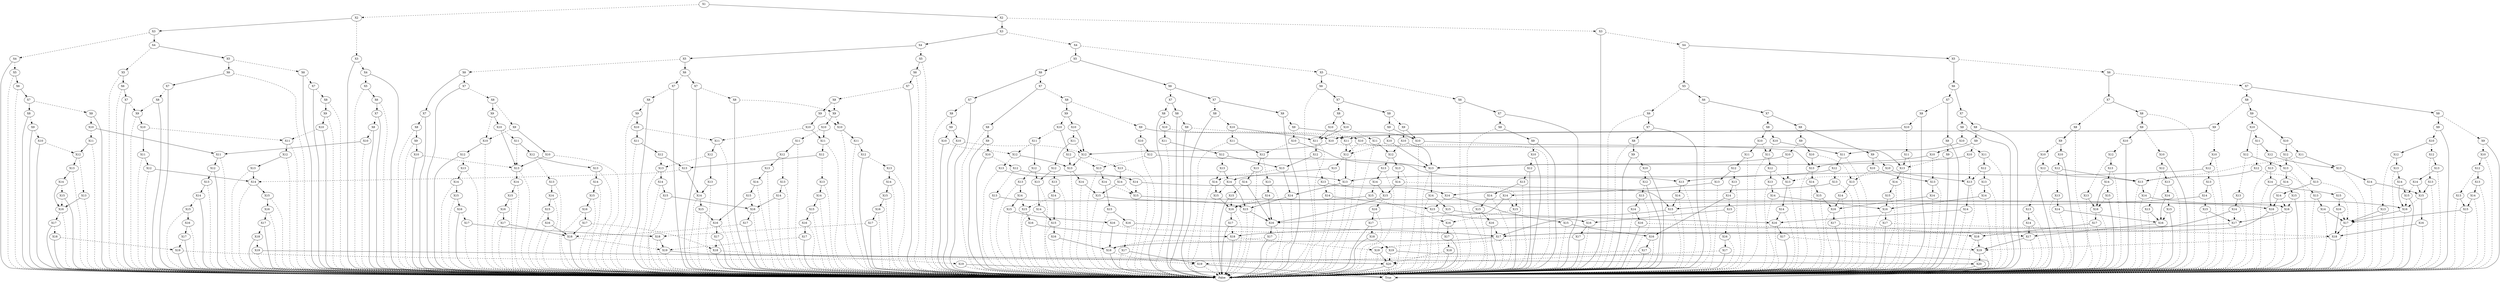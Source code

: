 digraph{139779485977856[label=X1]139779485977760[label="X2"]
139779485977856 -> 139779485977760[style=dashed label="" fontcolor = gray]
139779485982224[label="X3"]
139779485977760 -> 139779485982224[style=dashed label="" fontcolor = gray]
139779485983856[label="X4"]
139779485982224 -> 139779485983856[style=dashed label="" fontcolor = gray]
139779485988128[label="X5"]
139779485983856 -> 139779485988128[style=dashed label="" fontcolor = gray]
139779486062800[label="False"]
139779485988128 -> 139779486062800[style=dashed label="" fontcolor = gray]
139779485702736[label="X6 "]
139779485988128 -> 139779485702736 [label="" fontcolor = gray]
139779486062800[label="False"]
139779485702736 -> 139779486062800[style=dashed label="" fontcolor = gray]
139779486146880[label="X7 "]
139779485702736 -> 139779486146880 [label="" fontcolor = gray]
139779486153408[label="X8"]
139779486146880 -> 139779486153408[style=dashed label="" fontcolor = gray]
139779618521920[label="X10"]
139779486153408 -> 139779618521920[style=dashed label="" fontcolor = gray]
139779486062800[label="False"]
139779618521920 -> 139779486062800[style=dashed label="" fontcolor = gray]
139779485926448[label="X11 "]
139779618521920 -> 139779485926448 [label="" fontcolor = gray]
139779486062800[label="False"]
139779485926448 -> 139779486062800[style=dashed label="" fontcolor = gray]
139779485930960[label="X12 "]
139779485926448 -> 139779485930960 [label="" fontcolor = gray]
139780021100960[label="X13"]
139779485930960 -> 139780021100960[style=dashed label="" fontcolor = gray]
139779486062800[label="False"]
139780021100960 -> 139779486062800[style=dashed label="" fontcolor = gray]
139780021102256[label="X14 "]
139780021100960 -> 139780021102256 [label="" fontcolor = gray]
139780021094192[label="X15"]
139780021102256 -> 139780021094192[style=dashed label="" fontcolor = gray]
139779486062800[label="False"]
139780021094192 -> 139779486062800[style=dashed label="" fontcolor = gray]
139780021103456[label="X16 "]
139780021094192 -> 139780021103456 [label="" fontcolor = gray]
139779486062800[label="False"]
139780021103456 -> 139779486062800[style=dashed label="" fontcolor = gray]
139780021092848[label="X17 "]
139780021103456 -> 139780021092848 [label="" fontcolor = gray]
139780021098416[label="X19"]
139780021092848 -> 139780021098416[style=dashed label="" fontcolor = gray]
139780021092656[label="X20"]
139780021098416 -> 139780021092656[style=dashed label="" fontcolor = gray]
139779486248016[label="True"]
139780021092656 -> 139779486248016[style=dashed label="" fontcolor = gray]
139779486062800[label="False "]
139780021092656 -> 139779486062800 [label="" fontcolor = gray]
139779486062800[label="False "]
139780021098416 -> 139779486062800 [label="" fontcolor = gray]
139779486062800[label="False "]
139780021092848 -> 139779486062800 [label="" fontcolor = gray]
139779486062800[label="False "]
139780021102256 -> 139779486062800 [label="" fontcolor = gray]
139779486062800[label="False "]
139779485930960 -> 139779486062800 [label="" fontcolor = gray]
139779486062800[label="False "]
139779486153408 -> 139779486062800 [label="" fontcolor = gray]
139779486062800[label="False "]
139779486146880 -> 139779486062800 [label="" fontcolor = gray]
139779486062800[label="False "]
139779485983856 -> 139779486062800 [label="" fontcolor = gray]
139779486062800[label="False "]
139779485982224 -> 139779486062800 [label="" fontcolor = gray]
139779485982704[label="X3 "]
139779485977760 -> 139779485982704 [label="" fontcolor = gray]
139779485979104[label="X4"]
139779485982704 -> 139779485979104[style=dashed label="" fontcolor = gray]
139779485701344[label="X5"]
139779485979104 -> 139779485701344[style=dashed label="" fontcolor = gray]
139779486062800[label="False"]
139779485701344 -> 139779486062800[style=dashed label="" fontcolor = gray]
139779486153600[label="X6 "]
139779485701344 -> 139779486153600 [label="" fontcolor = gray]
139779486062800[label="False"]
139779486153600 -> 139779486062800[style=dashed label="" fontcolor = gray]
139779485936576[label="X7 "]
139779486153600 -> 139779485936576 [label="" fontcolor = gray]
139780021097168[label="X8"]
139779485936576 -> 139780021097168[style=dashed label="" fontcolor = gray]
139780021094672[label="X10"]
139780021097168 -> 139780021094672[style=dashed label="" fontcolor = gray]
139780021098848[label="X11"]
139780021094672 -> 139780021098848[style=dashed label="" fontcolor = gray]
139779486062800[label="False"]
139780021098848 -> 139779486062800[style=dashed label="" fontcolor = gray]
139780021092944[label="X12 "]
139780021098848 -> 139780021092944 [label="" fontcolor = gray]
139780021104032[label="X13"]
139780021092944 -> 139780021104032[style=dashed label="" fontcolor = gray]
139779486062800[label="False"]
139780021104032 -> 139779486062800[style=dashed label="" fontcolor = gray]
139780021100240[label="X16 "]
139780021104032 -> 139780021100240 [label="" fontcolor = gray]
139779486062800[label="False"]
139780021100240 -> 139779486062800[style=dashed label="" fontcolor = gray]
139780021107536[label="X17 "]
139780021100240 -> 139780021107536 [label="" fontcolor = gray]
139780021102592[label="X18"]
139780021107536 -> 139780021102592[style=dashed label="" fontcolor = gray]
139780021098416[label="X19"]
139780021102592 -> 139780021098416[style=dashed label="" fontcolor = gray]
139779486062800[label="False "]
139780021102592 -> 139779486062800 [label="" fontcolor = gray]
139779486062800[label="False "]
139780021107536 -> 139779486062800 [label="" fontcolor = gray]
139780021094288[label="X13 "]
139780021092944 -> 139780021094288 [label="" fontcolor = gray]
139779486062800[label="False"]
139780021094288 -> 139779486062800[style=dashed label="" fontcolor = gray]
139780021102304[label="X14 "]
139780021094288 -> 139780021102304 [label="" fontcolor = gray]
139780021104224[label="X15"]
139780021102304 -> 139780021104224[style=dashed label="" fontcolor = gray]
139780021100240[label="X16"]
139780021104224 -> 139780021100240[style=dashed label="" fontcolor = gray]
139779486062800[label="False "]
139780021104224 -> 139779486062800 [label="" fontcolor = gray]
139780021100240[label="X16 "]
139780021102304 -> 139780021100240 [label="" fontcolor = gray]
139779485926448[label="X11 "]
139780021094672 -> 139779485926448 [label="" fontcolor = gray]
139779486062800[label="False "]
139780021097168 -> 139779486062800 [label="" fontcolor = gray]
139780021104560[label="X8 "]
139779485936576 -> 139780021104560 [label="" fontcolor = gray]
139780021093040[label="X9"]
139780021104560 -> 139780021093040[style=dashed label="" fontcolor = gray]
139780021106624[label="X10"]
139780021093040 -> 139780021106624[style=dashed label="" fontcolor = gray]
139780021092944[label="X12"]
139780021106624 -> 139780021092944[style=dashed label="" fontcolor = gray]
139779486062800[label="False "]
139780021106624 -> 139779486062800 [label="" fontcolor = gray]
139779486062800[label="False "]
139780021093040 -> 139779486062800 [label="" fontcolor = gray]
139779486062800[label="False "]
139780021104560 -> 139779486062800 [label="" fontcolor = gray]
139779486062800[label="False "]
139779485979104 -> 139779486062800 [label="" fontcolor = gray]
139779485982368[label="X4 "]
139779485982704 -> 139779485982368 [label="" fontcolor = gray]
139779486141504[label="X5"]
139779485982368 -> 139779486141504[style=dashed label="" fontcolor = gray]
139779486062800[label="False"]
139779486141504 -> 139779486062800[style=dashed label="" fontcolor = gray]
139779486243504[label="X6 "]
139779486141504 -> 139779486243504 [label="" fontcolor = gray]
139779486062800[label="False"]
139779486243504 -> 139779486062800[style=dashed label="" fontcolor = gray]
139780021108064[label="X7 "]
139779486243504 -> 139780021108064 [label="" fontcolor = gray]
139780021105136[label="X9"]
139780021108064 -> 139780021105136[style=dashed label="" fontcolor = gray]
139779486062800[label="False"]
139780021105136 -> 139779486062800[style=dashed label="" fontcolor = gray]
139780021096928[label="X10 "]
139780021105136 -> 139780021096928 [label="" fontcolor = gray]
139780021106240[label="X11"]
139780021096928 -> 139780021106240[style=dashed label="" fontcolor = gray]
139779486062800[label="False"]
139780021106240 -> 139779486062800[style=dashed label="" fontcolor = gray]
139780021104320[label="X12 "]
139780021106240 -> 139780021104320 [label="" fontcolor = gray]
139779486062800[label="False"]
139780021104320 -> 139779486062800[style=dashed label="" fontcolor = gray]
139780021095152[label="X13 "]
139780021104320 -> 139780021095152 [label="" fontcolor = gray]
139779486062800[label="False"]
139780021095152 -> 139779486062800[style=dashed label="" fontcolor = gray]
139780021106912[label="X14 "]
139780021095152 -> 139780021106912 [label="" fontcolor = gray]
139779486062800[label="False"]
139780021106912 -> 139779486062800[style=dashed label="" fontcolor = gray]
139780021101008[label="X15 "]
139780021106912 -> 139780021101008 [label="" fontcolor = gray]
139779486062800[label="False"]
139780021101008 -> 139779486062800[style=dashed label="" fontcolor = gray]
139780021101200[label="X16 "]
139780021101008 -> 139780021101200 [label="" fontcolor = gray]
139779486062800[label="False"]
139780021101200 -> 139779486062800[style=dashed label="" fontcolor = gray]
139780021106336[label="X17 "]
139780021101200 -> 139780021106336 [label="" fontcolor = gray]
139780021103120[label="X18"]
139780021106336 -> 139780021103120[style=dashed label="" fontcolor = gray]
139780021106144[label="X19"]
139780021103120 -> 139780021106144[style=dashed label="" fontcolor = gray]
139779486062800[label="False"]
139780021106144 -> 139779486062800[style=dashed label="" fontcolor = gray]
139780021092656[label="X20 "]
139780021106144 -> 139780021092656 [label="" fontcolor = gray]
139779486062800[label="False "]
139780021103120 -> 139779486062800 [label="" fontcolor = gray]
139779486062800[label="False "]
139780021106336 -> 139779486062800 [label="" fontcolor = gray]
139780021100096[label="X11 "]
139780021096928 -> 139780021100096 [label="" fontcolor = gray]
139779486062800[label="False"]
139780021100096 -> 139779486062800[style=dashed label="" fontcolor = gray]
139780021095920[label="X12 "]
139780021100096 -> 139780021095920 [label="" fontcolor = gray]
139779486062800[label="False"]
139780021095920 -> 139779486062800[style=dashed label="" fontcolor = gray]
139780021106912[label="X14 "]
139780021095920 -> 139780021106912 [label="" fontcolor = gray]
139779486062800[label="False "]
139780021108064 -> 139779486062800 [label="" fontcolor = gray]
139779618521728[label="X5 "]
139779485982368 -> 139779618521728 [label="" fontcolor = gray]
139779485863120[label="X6"]
139779618521728 -> 139779485863120[style=dashed label="" fontcolor = gray]
139780021094768[label="X7"]
139779485863120 -> 139780021094768[style=dashed label="" fontcolor = gray]
139780021100288[label="X8"]
139780021094768 -> 139780021100288[style=dashed label="" fontcolor = gray]
139779486062800[label="False"]
139780021100288 -> 139779486062800[style=dashed label="" fontcolor = gray]
139780021105472[label="X9 "]
139780021100288 -> 139780021105472 [label="" fontcolor = gray]
139779486062800[label="False"]
139780021105472 -> 139779486062800[style=dashed label="" fontcolor = gray]
139780021103408[label="X10 "]
139780021105472 -> 139780021103408 [label="" fontcolor = gray]
139780021106240[label="X11"]
139780021103408 -> 139780021106240[style=dashed label="" fontcolor = gray]
139779486062800[label="False "]
139780021103408 -> 139779486062800 [label="" fontcolor = gray]
139779486062800[label="False "]
139780021094768 -> 139779486062800 [label="" fontcolor = gray]
139779486062800[label="False "]
139779485863120 -> 139779486062800 [label="" fontcolor = gray]
139780021093568[label="X6 "]
139779618521728 -> 139780021093568 [label="" fontcolor = gray]
139779486062800[label="False"]
139780021093568 -> 139779486062800[style=dashed label="" fontcolor = gray]
139780021096304[label="X7 "]
139780021093568 -> 139780021096304 [label="" fontcolor = gray]
139780021100672[label="X8"]
139780021096304 -> 139780021100672[style=dashed label="" fontcolor = gray]
139780021105136[label="X9"]
139780021100672 -> 139780021105136[style=dashed label="" fontcolor = gray]
139779486062800[label="False "]
139780021100672 -> 139779486062800 [label="" fontcolor = gray]
139779486062800[label="False "]
139780021096304 -> 139779486062800 [label="" fontcolor = gray]
139779485982656[label="X2 "]
139779485977856 -> 139779485982656 [label="" fontcolor = gray]
139779485984240[label="X3"]
139779485982656 -> 139779485984240[style=dashed label="" fontcolor = gray]
139779486148560[label="X4"]
139779485984240 -> 139779486148560[style=dashed label="" fontcolor = gray]
139780021108016[label="X5"]
139779486148560 -> 139780021108016[style=dashed label="" fontcolor = gray]
139780021096976[label="X6"]
139780021108016 -> 139780021096976[style=dashed label="" fontcolor = gray]
139779486062800[label="False"]
139780021096976 -> 139779486062800[style=dashed label="" fontcolor = gray]
139780021096112[label="X7 "]
139780021096976 -> 139780021096112 [label="" fontcolor = gray]
139780021102496[label="X8"]
139780021096112 -> 139780021102496[style=dashed label="" fontcolor = gray]
139779486062800[label="False"]
139780021102496 -> 139779486062800[style=dashed label="" fontcolor = gray]
139780021106480[label="X9 "]
139780021102496 -> 139780021106480 [label="" fontcolor = gray]
139780021096832[label="X10"]
139780021106480 -> 139780021096832[style=dashed label="" fontcolor = gray]
139780021098512[label="X12"]
139780021096832 -> 139780021098512[style=dashed label="" fontcolor = gray]
139780021107680[label="X13"]
139780021098512 -> 139780021107680[style=dashed label="" fontcolor = gray]
139779486062800[label="False"]
139780021107680 -> 139779486062800[style=dashed label="" fontcolor = gray]
139780021101296[label="X14 "]
139780021107680 -> 139780021101296 [label="" fontcolor = gray]
139779486062800[label="False"]
139780021101296 -> 139779486062800[style=dashed label="" fontcolor = gray]
139780021106096[label="X16 "]
139780021101296 -> 139780021106096 [label="" fontcolor = gray]
139780021093760[label="X17"]
139780021106096 -> 139780021093760[style=dashed label="" fontcolor = gray]
139779486062800[label="False"]
139780021093760 -> 139779486062800[style=dashed label="" fontcolor = gray]
139780021099856[label="X19 "]
139780021093760 -> 139780021099856 [label="" fontcolor = gray]
139779486062800[label="False"]
139780021099856 -> 139779486062800[style=dashed label="" fontcolor = gray]
139780021097552[label="X20 "]
139780021099856 -> 139780021097552 [label="" fontcolor = gray]
139779486062800[label="False"]
139780021097552 -> 139779486062800[style=dashed label="" fontcolor = gray]
139779486248016[label="True "]
139780021097552 -> 139779486248016 [label="" fontcolor = gray]
139779486062800[label="False "]
139780021106096 -> 139779486062800 [label="" fontcolor = gray]
139779486062800[label="False "]
139780021098512 -> 139779486062800 [label="" fontcolor = gray]
139779486062800[label="False "]
139780021096832 -> 139779486062800 [label="" fontcolor = gray]
139779486062800[label="False "]
139780021106480 -> 139779486062800 [label="" fontcolor = gray]
139779486062800[label="False "]
139780021096112 -> 139779486062800 [label="" fontcolor = gray]
139780021107728[label="X6 "]
139780021108016 -> 139780021107728 [label="" fontcolor = gray]
139779486062800[label="False"]
139780021107728 -> 139779486062800[style=dashed label="" fontcolor = gray]
139780021106048[label="X7 "]
139780021107728 -> 139780021106048 [label="" fontcolor = gray]
139780021103312[label="X8"]
139780021106048 -> 139780021103312[style=dashed label="" fontcolor = gray]
139780021102880[label="X10"]
139780021103312 -> 139780021102880[style=dashed label="" fontcolor = gray]
139779485844624[label="X11"]
139780021102880 -> 139779485844624[style=dashed label="" fontcolor = gray]
139779486062800[label="False"]
139779485844624 -> 139779486062800[style=dashed label="" fontcolor = gray]
139779485852496[label="X12 "]
139779485844624 -> 139779485852496 [label="" fontcolor = gray]
139779485856576[label="X13"]
139779485852496 -> 139779485856576[style=dashed label="" fontcolor = gray]
139779486062800[label="False"]
139779485856576 -> 139779486062800[style=dashed label="" fontcolor = gray]
139779485850768[label="X14 "]
139779485856576 -> 139779485850768 [label="" fontcolor = gray]
139779486062800[label="False"]
139779485850768 -> 139779486062800[style=dashed label="" fontcolor = gray]
139779485851056[label="X16 "]
139779485850768 -> 139779485851056 [label="" fontcolor = gray]
139779486062800[label="False"]
139779485851056 -> 139779486062800[style=dashed label="" fontcolor = gray]
139779485844288[label="X17 "]
139779485851056 -> 139779485844288 [label="" fontcolor = gray]
139780021099856[label="X19"]
139779485844288 -> 139780021099856[style=dashed label="" fontcolor = gray]
139779486062800[label="False "]
139779485844288 -> 139779486062800 [label="" fontcolor = gray]
139779485856768[label="X13 "]
139779485852496 -> 139779485856768 [label="" fontcolor = gray]
139779486062800[label="False"]
139779485856768 -> 139779486062800[style=dashed label="" fontcolor = gray]
139779485858784[label="X14 "]
139779485856768 -> 139779485858784 [label="" fontcolor = gray]
139779486062800[label="False"]
139779485858784 -> 139779486062800[style=dashed label="" fontcolor = gray]
139779485858640[label="X16 "]
139779485858784 -> 139779485858640 [label="" fontcolor = gray]
139779486062800[label="False"]
139779485858640 -> 139779486062800[style=dashed label="" fontcolor = gray]
139779485859744[label="X17 "]
139779485858640 -> 139779485859744 [label="" fontcolor = gray]
139779485848032[label="X18"]
139779485859744 -> 139779485848032[style=dashed label="" fontcolor = gray]
139780021099856[label="X19"]
139779485848032 -> 139780021099856[style=dashed label="" fontcolor = gray]
139779486062800[label="False "]
139779485848032 -> 139779486062800 [label="" fontcolor = gray]
139779486062800[label="False "]
139779485859744 -> 139779486062800 [label="" fontcolor = gray]
139779485852400[label="X11 "]
139780021102880 -> 139779485852400 [label="" fontcolor = gray]
139779486062800[label="False"]
139779485852400 -> 139779486062800[style=dashed label="" fontcolor = gray]
139779485845920[label="X12 "]
139779485852400 -> 139779485845920 [label="" fontcolor = gray]
139779485857536[label="X13"]
139779485845920 -> 139779485857536[style=dashed label="" fontcolor = gray]
139779486062800[label="False"]
139779485857536 -> 139779486062800[style=dashed label="" fontcolor = gray]
139779485855184[label="X14 "]
139779485857536 -> 139779485855184 [label="" fontcolor = gray]
139779485847792[label="X15"]
139779485855184 -> 139779485847792[style=dashed label="" fontcolor = gray]
139779486062800[label="False"]
139779485847792 -> 139779486062800[style=dashed label="" fontcolor = gray]
139779485845632[label="X16 "]
139779485847792 -> 139779485845632 [label="" fontcolor = gray]
139779486062800[label="False"]
139779485845632 -> 139779486062800[style=dashed label="" fontcolor = gray]
139779485856960[label="X17 "]
139779485845632 -> 139779485856960 [label="" fontcolor = gray]
139779485852208[label="X19"]
139779485856960 -> 139779485852208[style=dashed label="" fontcolor = gray]
139779486062800[label="False"]
139779485852208 -> 139779486062800[style=dashed label="" fontcolor = gray]
139780021092656[label="X20 "]
139779485852208 -> 139780021092656 [label="" fontcolor = gray]
139779486062800[label="False "]
139779485856960 -> 139779486062800 [label="" fontcolor = gray]
139779485854848[label="X15 "]
139779485855184 -> 139779485854848 [label="" fontcolor = gray]
139779486062800[label="False"]
139779485854848 -> 139779486062800[style=dashed label="" fontcolor = gray]
139779485846496[label="X16 "]
139779485854848 -> 139779485846496 [label="" fontcolor = gray]
139779486062800[label="False"]
139779485846496 -> 139779486062800[style=dashed label="" fontcolor = gray]
139779485844336[label="X17 "]
139779485846496 -> 139779485844336 [label="" fontcolor = gray]
139779485850912[label="X19"]
139779485844336 -> 139779485850912[style=dashed label="" fontcolor = gray]
139779486062800[label="False"]
139779485850912 -> 139779486062800[style=dashed label="" fontcolor = gray]
139779486248016[label="True "]
139779485850912 -> 139779486248016 [label="" fontcolor = gray]
139779486062800[label="False "]
139779485844336 -> 139779486062800 [label="" fontcolor = gray]
139779485858928[label="X13 "]
139779485845920 -> 139779485858928 [label="" fontcolor = gray]
139779486062800[label="False"]
139779485858928 -> 139779486062800[style=dashed label="" fontcolor = gray]
139779485857248[label="X14 "]
139779485858928 -> 139779485857248 [label="" fontcolor = gray]
139779486062800[label="False"]
139779485857248 -> 139779486062800[style=dashed label="" fontcolor = gray]
139779485857104[label="X15 "]
139779485857248 -> 139779485857104 [label="" fontcolor = gray]
139779486062800[label="False"]
139779485857104 -> 139779486062800[style=dashed label="" fontcolor = gray]
139779485844048[label="X16 "]
139779485857104 -> 139779485844048 [label="" fontcolor = gray]
139779486062800[label="False"]
139779485844048 -> 139779486062800[style=dashed label="" fontcolor = gray]
139779485849856[label="X17 "]
139779485844048 -> 139779485849856 [label="" fontcolor = gray]
139779485849040[label="X18"]
139779485849856 -> 139779485849040[style=dashed label="" fontcolor = gray]
139779485850912[label="X19"]
139779485849040 -> 139779485850912[style=dashed label="" fontcolor = gray]
139779486062800[label="False "]
139779485849040 -> 139779486062800 [label="" fontcolor = gray]
139779486062800[label="False "]
139779485849856 -> 139779486062800 [label="" fontcolor = gray]
139780021097792[label="X10 "]
139780021103312 -> 139780021097792 [label="" fontcolor = gray]
139779485844624[label="X11"]
139780021097792 -> 139779485844624[style=dashed label="" fontcolor = gray]
139779485850960[label="X11 "]
139780021097792 -> 139779485850960 [label="" fontcolor = gray]
139779486062800[label="False"]
139779485850960 -> 139779486062800[style=dashed label="" fontcolor = gray]
139779485848752[label="X12 "]
139779485850960 -> 139779485848752 [label="" fontcolor = gray]
139779485853168[label="X13"]
139779485848752 -> 139779485853168[style=dashed label="" fontcolor = gray]
139779486062800[label="False"]
139779485853168 -> 139779486062800[style=dashed label="" fontcolor = gray]
139779485853888[label="X14 "]
139779485853168 -> 139779485853888 [label="" fontcolor = gray]
139779485854944[label="X15"]
139779485853888 -> 139779485854944[style=dashed label="" fontcolor = gray]
139779485844192[label="X16"]
139779485854944 -> 139779485844192[style=dashed label="" fontcolor = gray]
139779486062800[label="False"]
139779485844192 -> 139779486062800[style=dashed label="" fontcolor = gray]
139779485847936[label="X17 "]
139779485844192 -> 139779485847936 [label="" fontcolor = gray]
139780021092656[label="X20"]
139779485847936 -> 139780021092656[style=dashed label="" fontcolor = gray]
139779486062800[label="False "]
139779485847936 -> 139779486062800 [label="" fontcolor = gray]
139779485845632[label="X16 "]
139779485854944 -> 139779485845632 [label="" fontcolor = gray]
139779485846496[label="X16 "]
139779485853888 -> 139779485846496 [label="" fontcolor = gray]
139779485853264[label="X13 "]
139779485848752 -> 139779485853264 [label="" fontcolor = gray]
139779486062800[label="False"]
139779485853264 -> 139779486062800[style=dashed label="" fontcolor = gray]
139779485855232[label="X14 "]
139779485853264 -> 139779485855232 [label="" fontcolor = gray]
139779485853552[label="X15"]
139779485855232 -> 139779485853552[style=dashed label="" fontcolor = gray]
139779485856096[label="X16"]
139779485853552 -> 139779485856096[style=dashed label="" fontcolor = gray]
139779486062800[label="False"]
139779485856096 -> 139779486062800[style=dashed label="" fontcolor = gray]
139779485844144[label="X17 "]
139779485856096 -> 139779485844144 [label="" fontcolor = gray]
139779485856672[label="X18"]
139779485844144 -> 139779485856672[style=dashed label="" fontcolor = gray]
139780021092656[label="X20"]
139779485856672 -> 139780021092656[style=dashed label="" fontcolor = gray]
139779486062800[label="False "]
139779485856672 -> 139779486062800 [label="" fontcolor = gray]
139779486062800[label="False "]
139779485844144 -> 139779486062800 [label="" fontcolor = gray]
139779486062800[label="False "]
139779485853552 -> 139779486062800 [label="" fontcolor = gray]
139779485844048[label="X16 "]
139779485855232 -> 139779485844048 [label="" fontcolor = gray]
139780021093280[label="X8 "]
139780021106048 -> 139780021093280 [label="" fontcolor = gray]
139780021101248[label="X9"]
139780021093280 -> 139780021101248[style=dashed label="" fontcolor = gray]
139780021103648[label="X10"]
139780021101248 -> 139780021103648[style=dashed label="" fontcolor = gray]
139779485856576[label="X13"]
139780021103648 -> 139779485856576[style=dashed label="" fontcolor = gray]
139780021108208[label="X13 "]
139780021103648 -> 139780021108208 [label="" fontcolor = gray]
139779486062800[label="False"]
139780021108208 -> 139779486062800[style=dashed label="" fontcolor = gray]
139780021092992[label="X14 "]
139780021108208 -> 139780021092992 [label="" fontcolor = gray]
139779486062800[label="False"]
139780021092992 -> 139779486062800[style=dashed label="" fontcolor = gray]
139780021100864[label="X15 "]
139780021092992 -> 139780021100864 [label="" fontcolor = gray]
139779486062800[label="False"]
139780021100864 -> 139779486062800[style=dashed label="" fontcolor = gray]
139779485851056[label="X16 "]
139780021100864 -> 139779485851056 [label="" fontcolor = gray]
139780021103744[label="X10 "]
139780021101248 -> 139780021103744 [label="" fontcolor = gray]
139780021099760[label="X13"]
139780021103744 -> 139780021099760[style=dashed label="" fontcolor = gray]
139779486062800[label="False"]
139780021099760 -> 139779486062800[style=dashed label="" fontcolor = gray]
139779485941664[label="X14 "]
139780021099760 -> 139779485941664 [label="" fontcolor = gray]
139779486062800[label="False"]
139779485941664 -> 139779486062800[style=dashed label="" fontcolor = gray]
139779485934560[label="X16 "]
139779485941664 -> 139779485934560 [label="" fontcolor = gray]
139779486062800[label="False"]
139779485934560 -> 139779486062800[style=dashed label="" fontcolor = gray]
139779485932256[label="X17 "]
139779485934560 -> 139779485932256 [label="" fontcolor = gray]
139779485939744[label="X18"]
139779485932256 -> 139779485939744[style=dashed label="" fontcolor = gray]
139779486062800[label="False"]
139779485939744 -> 139779486062800[style=dashed label="" fontcolor = gray]
139780021099856[label="X19 "]
139779485939744 -> 139780021099856 [label="" fontcolor = gray]
139779486062800[label="False "]
139779485932256 -> 139779486062800 [label="" fontcolor = gray]
139780021104608[label="X13 "]
139780021103744 -> 139780021104608 [label="" fontcolor = gray]
139779486062800[label="False"]
139780021104608 -> 139779486062800[style=dashed label="" fontcolor = gray]
139779485941136[label="X14 "]
139780021104608 -> 139779485941136 [label="" fontcolor = gray]
139779486062800[label="False"]
139779485941136 -> 139779486062800[style=dashed label="" fontcolor = gray]
139779485938160[label="X15 "]
139779485941136 -> 139779485938160 [label="" fontcolor = gray]
139779486062800[label="False"]
139779485938160 -> 139779486062800[style=dashed label="" fontcolor = gray]
139779485934560[label="X16 "]
139779485938160 -> 139779485934560 [label="" fontcolor = gray]
139780021099664[label="X9 "]
139780021093280 -> 139780021099664 [label="" fontcolor = gray]
139780021099088[label="X10"]
139780021099664 -> 139780021099088[style=dashed label="" fontcolor = gray]
139779485856576[label="X13"]
139780021099088 -> 139779485856576[style=dashed label="" fontcolor = gray]
139779485929952[label="X13 "]
139780021099088 -> 139779485929952 [label="" fontcolor = gray]
139779486062800[label="False"]
139779485929952 -> 139779486062800[style=dashed label="" fontcolor = gray]
139779485936864[label="X14 "]
139779485929952 -> 139779485936864 [label="" fontcolor = gray]
139779486062800[label="False"]
139779485936864 -> 139779486062800[style=dashed label="" fontcolor = gray]
139779485851056[label="X16 "]
139779485936864 -> 139779485851056 [label="" fontcolor = gray]
139780021097600[label="X10 "]
139780021099664 -> 139780021097600 [label="" fontcolor = gray]
139780021099760[label="X13"]
139780021097600 -> 139780021099760[style=dashed label="" fontcolor = gray]
139779485929136[label="X13 "]
139780021097600 -> 139779485929136 [label="" fontcolor = gray]
139779486062800[label="False"]
139779485929136 -> 139779486062800[style=dashed label="" fontcolor = gray]
139779485931152[label="X14 "]
139779485929136 -> 139779485931152 [label="" fontcolor = gray]
139779486062800[label="False"]
139779485931152 -> 139779486062800[style=dashed label="" fontcolor = gray]
139779485934560[label="X16 "]
139779485931152 -> 139779485934560 [label="" fontcolor = gray]
139780021098032[label="X5 "]
139779486148560 -> 139780021098032 [label="" fontcolor = gray]
139780021099952[label="X6"]
139780021098032 -> 139780021099952[style=dashed label="" fontcolor = gray]
139780021100048[label="X7"]
139780021099952 -> 139780021100048[style=dashed label="" fontcolor = gray]
139780021107872[label="X8"]
139780021100048 -> 139780021107872[style=dashed label="" fontcolor = gray]
139779485930720[label="X9"]
139780021107872 -> 139779485930720[style=dashed label="" fontcolor = gray]
139779485931632[label="X10"]
139779485930720 -> 139779485931632[style=dashed label="" fontcolor = gray]
139779486062800[label="False"]
139779485931632 -> 139779486062800[style=dashed label="" fontcolor = gray]
139779485928176[label="X12 "]
139779485931632 -> 139779485928176 [label="" fontcolor = gray]
139779485938448[label="X13"]
139779485928176 -> 139779485938448[style=dashed label="" fontcolor = gray]
139779486062800[label="False"]
139779485938448 -> 139779486062800[style=dashed label="" fontcolor = gray]
139779485937728[label="X14 "]
139779485938448 -> 139779485937728 [label="" fontcolor = gray]
139779485927648[label="X15"]
139779485937728 -> 139779485927648[style=dashed label="" fontcolor = gray]
139779486062800[label="False"]
139779485927648 -> 139779486062800[style=dashed label="" fontcolor = gray]
139779485940272[label="X17 "]
139779485927648 -> 139779485940272 [label="" fontcolor = gray]
139779486062800[label="False"]
139779485940272 -> 139779486062800[style=dashed label="" fontcolor = gray]
139779485926640[label="X18 "]
139779485940272 -> 139779485926640 [label="" fontcolor = gray]
139779485852208[label="X19"]
139779485926640 -> 139779485852208[style=dashed label="" fontcolor = gray]
139779486062800[label="False "]
139779485926640 -> 139779486062800 [label="" fontcolor = gray]
139779485933168[label="X15 "]
139779485937728 -> 139779485933168 [label="" fontcolor = gray]
139779486062800[label="False"]
139779485933168 -> 139779486062800[style=dashed label="" fontcolor = gray]
139779485935136[label="X17 "]
139779485933168 -> 139779485935136 [label="" fontcolor = gray]
139779486062800[label="False"]
139779485935136 -> 139779486062800[style=dashed label="" fontcolor = gray]
139779485849040[label="X18 "]
139779485935136 -> 139779485849040 [label="" fontcolor = gray]
139779485929328[label="X13 "]
139779485928176 -> 139779485929328 [label="" fontcolor = gray]
139779486062800[label="False"]
139779485929328 -> 139779486062800[style=dashed label="" fontcolor = gray]
139779485935424[label="X14 "]
139779485929328 -> 139779485935424 [label="" fontcolor = gray]
139779486062800[label="False"]
139779485935424 -> 139779486062800[style=dashed label="" fontcolor = gray]
139779485933168[label="X15 "]
139779485935424 -> 139779485933168 [label="" fontcolor = gray]
139779485934464[label="X10 "]
139779485930720 -> 139779485934464 [label="" fontcolor = gray]
139779486062800[label="False"]
139779485934464 -> 139779486062800[style=dashed label="" fontcolor = gray]
139779485934944[label="X12 "]
139779485934464 -> 139779485934944 [label="" fontcolor = gray]
139779485937200[label="X13"]
139779485934944 -> 139779485937200[style=dashed label="" fontcolor = gray]
139779486062800[label="False"]
139779485937200 -> 139779486062800[style=dashed label="" fontcolor = gray]
139779485932592[label="X14 "]
139779485937200 -> 139779485932592 [label="" fontcolor = gray]
139779485925488[label="X15"]
139779485932592 -> 139779485925488[style=dashed label="" fontcolor = gray]
139779486062800[label="False"]
139779485925488 -> 139779486062800[style=dashed label="" fontcolor = gray]
139779485935952[label="X16 "]
139779485925488 -> 139779485935952 [label="" fontcolor = gray]
139779486062800[label="False"]
139779485935952 -> 139779486062800[style=dashed label="" fontcolor = gray]
139779485940272[label="X17 "]
139779485935952 -> 139779485940272 [label="" fontcolor = gray]
139779485934128[label="X15 "]
139779485932592 -> 139779485934128 [label="" fontcolor = gray]
139779486062800[label="False"]
139779485934128 -> 139779486062800[style=dashed label="" fontcolor = gray]
139779485933216[label="X16 "]
139779485934128 -> 139779485933216 [label="" fontcolor = gray]
139779486062800[label="False"]
139779485933216 -> 139779486062800[style=dashed label="" fontcolor = gray]
139779485935136[label="X17 "]
139779485933216 -> 139779485935136 [label="" fontcolor = gray]
139779485936480[label="X13 "]
139779485934944 -> 139779485936480 [label="" fontcolor = gray]
139779486062800[label="False"]
139779485936480 -> 139779486062800[style=dashed label="" fontcolor = gray]
139779485940656[label="X14 "]
139779485936480 -> 139779485940656 [label="" fontcolor = gray]
139779486062800[label="False"]
139779485940656 -> 139779486062800[style=dashed label="" fontcolor = gray]
139779485934128[label="X15 "]
139779485940656 -> 139779485934128 [label="" fontcolor = gray]
139779485935568[label="X9 "]
139780021107872 -> 139779485935568 [label="" fontcolor = gray]
139779485925824[label="X10"]
139779485935568 -> 139779485925824[style=dashed label="" fontcolor = gray]
139779485941472[label="X11"]
139779485925824 -> 139779485941472[style=dashed label="" fontcolor = gray]
139779485935712[label="X12"]
139779485941472 -> 139779485935712[style=dashed label="" fontcolor = gray]
139779485936384[label="X13"]
139779485935712 -> 139779485936384[style=dashed label="" fontcolor = gray]
139779486062800[label="False"]
139779485936384 -> 139779486062800[style=dashed label="" fontcolor = gray]
139779618536464[label="X14 "]
139779485936384 -> 139779618536464 [label="" fontcolor = gray]
139779486062800[label="False"]
139779618536464 -> 139779486062800[style=dashed label="" fontcolor = gray]
139779618521776[label="X17 "]
139779618536464 -> 139779618521776 [label="" fontcolor = gray]
139779486062800[label="False"]
139779618521776 -> 139779486062800[style=dashed label="" fontcolor = gray]
139779485848032[label="X18 "]
139779618521776 -> 139779485848032 [label="" fontcolor = gray]
139779618522064[label="X13 "]
139779485935712 -> 139779618522064 [label="" fontcolor = gray]
139779486062800[label="False"]
139779618522064 -> 139779486062800[style=dashed label="" fontcolor = gray]
139779618524704[label="X14 "]
139779618522064 -> 139779618524704 [label="" fontcolor = gray]
139779486062800[label="False"]
139779618524704 -> 139779486062800[style=dashed label="" fontcolor = gray]
139779618525616[label="X16 "]
139779618524704 -> 139779618525616 [label="" fontcolor = gray]
139779486062800[label="False"]
139779618525616 -> 139779486062800[style=dashed label="" fontcolor = gray]
139779618521776[label="X17 "]
139779618525616 -> 139779618521776 [label="" fontcolor = gray]
139779485941088[label="X12 "]
139779485941472 -> 139779485941088 [label="" fontcolor = gray]
139779618527536[label="X13"]
139779485941088 -> 139779618527536[style=dashed label="" fontcolor = gray]
139779486062800[label="False"]
139779618527536 -> 139779486062800[style=dashed label="" fontcolor = gray]
139779618535216[label="X14 "]
139779618527536 -> 139779618535216 [label="" fontcolor = gray]
139779486062800[label="False"]
139779618535216 -> 139779486062800[style=dashed label="" fontcolor = gray]
139779618522976[label="X15 "]
139779618535216 -> 139779618522976 [label="" fontcolor = gray]
139779618521776[label="X17"]
139779618522976 -> 139779618521776[style=dashed label="" fontcolor = gray]
139779618527488[label="X16 "]
139779618522976 -> 139779618527488 [label="" fontcolor = gray]
139779618521776[label="X17"]
139779618527488 -> 139779618521776[style=dashed label="" fontcolor = gray]
139779485848032[label="X18 "]
139779618527488 -> 139779485848032 [label="" fontcolor = gray]
139779618522256[label="X13 "]
139779485941088 -> 139779618522256 [label="" fontcolor = gray]
139779486062800[label="False"]
139779618522256 -> 139779486062800[style=dashed label="" fontcolor = gray]
139779618533296[label="X14 "]
139779618522256 -> 139779618533296 [label="" fontcolor = gray]
139779486062800[label="False"]
139779618533296 -> 139779486062800[style=dashed label="" fontcolor = gray]
139779618530608[label="X15 "]
139779618533296 -> 139779618530608 [label="" fontcolor = gray]
139779618525616[label="X16"]
139779618530608 -> 139779618525616[style=dashed label="" fontcolor = gray]
139779618526528[label="X16 "]
139779618530608 -> 139779618526528 [label="" fontcolor = gray]
139779486062800[label="False"]
139779618526528 -> 139779486062800[style=dashed label="" fontcolor = gray]
139779485848032[label="X18 "]
139779618526528 -> 139779485848032 [label="" fontcolor = gray]
139779485937488[label="X12 "]
139779485925824 -> 139779485937488 [label="" fontcolor = gray]
139779485927360[label="X13"]
139779485937488 -> 139779485927360[style=dashed label="" fontcolor = gray]
139779486062800[label="False"]
139779485927360 -> 139779486062800[style=dashed label="" fontcolor = gray]
139779618530992[label="X14 "]
139779485927360 -> 139779618530992 [label="" fontcolor = gray]
139779485940272[label="X17"]
139779618530992 -> 139779485940272[style=dashed label="" fontcolor = gray]
139779485935136[label="X17 "]
139779618530992 -> 139779485935136 [label="" fontcolor = gray]
139779618532624[label="X13 "]
139779485937488 -> 139779618532624 [label="" fontcolor = gray]
139779486062800[label="False"]
139779618532624 -> 139779486062800[style=dashed label="" fontcolor = gray]
139779618523744[label="X14 "]
139779618532624 -> 139779618523744 [label="" fontcolor = gray]
139779618525280[label="X15"]
139779618523744 -> 139779618525280[style=dashed label="" fontcolor = gray]
139779485935952[label="X16"]
139779618525280 -> 139779485935952[style=dashed label="" fontcolor = gray]
139779486062800[label="False "]
139779618525280 -> 139779486062800 [label="" fontcolor = gray]
139779485933216[label="X16 "]
139779618523744 -> 139779485933216 [label="" fontcolor = gray]
139779485933120[label="X10 "]
139779485935568 -> 139779485933120 [label="" fontcolor = gray]
139779485926544[label="X11"]
139779485933120 -> 139779485926544[style=dashed label="" fontcolor = gray]
139779618522064[label="X13"]
139779485926544 -> 139779618522064[style=dashed label="" fontcolor = gray]
139779618522256[label="X13 "]
139779485926544 -> 139779618522256 [label="" fontcolor = gray]
139779485939024[label="X12 "]
139779485933120 -> 139779485939024 [label="" fontcolor = gray]
139779618524512[label="X13"]
139779485939024 -> 139779618524512[style=dashed label="" fontcolor = gray]
139779486062800[label="False"]
139779618524512 -> 139779486062800[style=dashed label="" fontcolor = gray]
139779618531520[label="X14 "]
139779618524512 -> 139779618531520 [label="" fontcolor = gray]
139779485935952[label="X16"]
139779618531520 -> 139779485935952[style=dashed label="" fontcolor = gray]
139779485933216[label="X16 "]
139779618531520 -> 139779485933216 [label="" fontcolor = gray]
139779618532624[label="X13 "]
139779485939024 -> 139779618532624 [label="" fontcolor = gray]
139780021096400[label="X8 "]
139780021100048 -> 139780021096400 [label="" fontcolor = gray]
139779485938880[label="X9"]
139780021096400 -> 139779485938880[style=dashed label="" fontcolor = gray]
139779485930384[label="X10"]
139779485938880 -> 139779485930384[style=dashed label="" fontcolor = gray]
139779486062800[label="False"]
139779485930384 -> 139779486062800[style=dashed label="" fontcolor = gray]
139779618537184[label="X12 "]
139779485930384 -> 139779618537184 [label="" fontcolor = gray]
139779618521632[label="X13"]
139779618537184 -> 139779618521632[style=dashed label="" fontcolor = gray]
139779486062800[label="False"]
139779618521632 -> 139779486062800[style=dashed label="" fontcolor = gray]
139779618531184[label="X15 "]
139779618521632 -> 139779618531184 [label="" fontcolor = gray]
139779486062800[label="False"]
139779618531184 -> 139779486062800[style=dashed label="" fontcolor = gray]
139779618521776[label="X17 "]
139779618531184 -> 139779618521776 [label="" fontcolor = gray]
139779618534112[label="X13 "]
139779618537184 -> 139779618534112 [label="" fontcolor = gray]
139779486062800[label="False"]
139779618534112 -> 139779486062800[style=dashed label="" fontcolor = gray]
139779486242592[label="X14 "]
139779618534112 -> 139779486242592 [label="" fontcolor = gray]
139779486062800[label="False"]
139779486242592 -> 139779486062800[style=dashed label="" fontcolor = gray]
139779618531184[label="X15 "]
139779486242592 -> 139779618531184 [label="" fontcolor = gray]
139779486062800[label="False "]
139779485938880 -> 139779486062800 [label="" fontcolor = gray]
139779485937776[label="X9 "]
139780021096400 -> 139779485937776 [label="" fontcolor = gray]
139779618524656[label="X10"]
139779485937776 -> 139779618524656[style=dashed label="" fontcolor = gray]
139779618525184[label="X12"]
139779618524656 -> 139779618525184[style=dashed label="" fontcolor = gray]
139779486241008[label="X13"]
139779618525184 -> 139779486241008[style=dashed label="" fontcolor = gray]
139779486062800[label="False"]
139779486241008 -> 139779486062800[style=dashed label="" fontcolor = gray]
139779618530608[label="X15 "]
139779486241008 -> 139779618530608 [label="" fontcolor = gray]
139779486244944[label="X13 "]
139779618525184 -> 139779486244944 [label="" fontcolor = gray]
139779486062800[label="False"]
139779486244944 -> 139779486062800[style=dashed label="" fontcolor = gray]
139779486251040[label="X14 "]
139779486244944 -> 139779486251040 [label="" fontcolor = gray]
139779486251088[label="X15"]
139779486251040 -> 139779486251088[style=dashed label="" fontcolor = gray]
139779618525616[label="X16"]
139779486251088 -> 139779618525616[style=dashed label="" fontcolor = gray]
139779486062800[label="False "]
139779486251088 -> 139779486062800 [label="" fontcolor = gray]
139779618530608[label="X15 "]
139779486251040 -> 139779618530608 [label="" fontcolor = gray]
139779486249168[label="X12 "]
139779618524656 -> 139779486249168 [label="" fontcolor = gray]
139779486244272[label="X13"]
139779486249168 -> 139779486244272[style=dashed label="" fontcolor = gray]
139779486062800[label="False"]
139779486244272 -> 139779486062800[style=dashed label="" fontcolor = gray]
139779618521776[label="X17 "]
139779486244272 -> 139779618521776 [label="" fontcolor = gray]
139779486252096[label="X13 "]
139779486249168 -> 139779486252096 [label="" fontcolor = gray]
139779486062800[label="False"]
139779486252096 -> 139779486062800[style=dashed label="" fontcolor = gray]
139779486248496[label="X14 "]
139779486252096 -> 139779486248496 [label="" fontcolor = gray]
139779486251088[label="X15"]
139779486248496 -> 139779486251088[style=dashed label="" fontcolor = gray]
139779618525616[label="X16 "]
139779486248496 -> 139779618525616 [label="" fontcolor = gray]
139779486062800[label="False "]
139779485937776 -> 139779486062800 [label="" fontcolor = gray]
139780021099520[label="X7 "]
139780021099952 -> 139780021099520 [label="" fontcolor = gray]
139779485928128[label="X8"]
139780021099520 -> 139779485928128[style=dashed label="" fontcolor = gray]
139779486062800[label="False"]
139779485928128 -> 139779486062800[style=dashed label="" fontcolor = gray]
139779618533920[label="X9 "]
139779485928128 -> 139779618533920 [label="" fontcolor = gray]
139779486251184[label="X10"]
139779618533920 -> 139779486251184[style=dashed label="" fontcolor = gray]
139779486140688[label="X12"]
139779486251184 -> 139779486140688[style=dashed label="" fontcolor = gray]
139779486153216[label="X13"]
139779486140688 -> 139779486153216[style=dashed label="" fontcolor = gray]
139779486062800[label="False"]
139779486153216 -> 139779486062800[style=dashed label="" fontcolor = gray]
139779486150864[label="X14 "]
139779486153216 -> 139779486150864 [label="" fontcolor = gray]
139779486062800[label="False"]
139779486150864 -> 139779486062800[style=dashed label="" fontcolor = gray]
139780021093760[label="X17 "]
139779486150864 -> 139780021093760 [label="" fontcolor = gray]
139779618522064[label="X13 "]
139779486140688 -> 139779618522064 [label="" fontcolor = gray]
139779486062800[label="False "]
139779486251184 -> 139779486062800 [label="" fontcolor = gray]
139779486251568[label="X10 "]
139779618533920 -> 139779486251568 [label="" fontcolor = gray]
139779486150192[label="X12"]
139779486251568 -> 139779486150192[style=dashed label="" fontcolor = gray]
139779486149328[label="X13"]
139779486150192 -> 139779486149328[style=dashed label="" fontcolor = gray]
139779486062800[label="False"]
139779486149328 -> 139779486062800[style=dashed label="" fontcolor = gray]
139779486149136[label="X14 "]
139779486149328 -> 139779486149136 [label="" fontcolor = gray]
139779486062800[label="False"]
139779486149136 -> 139779486062800[style=dashed label="" fontcolor = gray]
139779486142224[label="X16 "]
139779486149136 -> 139779486142224 [label="" fontcolor = gray]
139779486062800[label="False"]
139779486142224 -> 139779486062800[style=dashed label="" fontcolor = gray]
139780021093760[label="X17 "]
139779486142224 -> 139780021093760 [label="" fontcolor = gray]
139779618522064[label="X13 "]
139779486150192 -> 139779618522064 [label="" fontcolor = gray]
139779486062800[label="False "]
139779486251568 -> 139779486062800 [label="" fontcolor = gray]
139779485933456[label="X8 "]
139780021099520 -> 139779485933456 [label="" fontcolor = gray]
139779486062800[label="False"]
139779485933456 -> 139779486062800[style=dashed label="" fontcolor = gray]
139779486250224[label="X9 "]
139779485933456 -> 139779486250224 [label="" fontcolor = gray]
139779486149088[label="X10"]
139779486250224 -> 139779486149088[style=dashed label="" fontcolor = gray]
139779486150432[label="X12"]
139779486149088 -> 139779486150432[style=dashed label="" fontcolor = gray]
139779486144480[label="X13"]
139779486150432 -> 139779486144480[style=dashed label="" fontcolor = gray]
139779486062800[label="False"]
139779486144480 -> 139779486062800[style=dashed label="" fontcolor = gray]
139779486142224[label="X16 "]
139779486144480 -> 139779486142224 [label="" fontcolor = gray]
139779486145920[label="X13 "]
139779486150432 -> 139779486145920 [label="" fontcolor = gray]
139779486062800[label="False"]
139779486145920 -> 139779486062800[style=dashed label="" fontcolor = gray]
139779486140592[label="X14 "]
139779486145920 -> 139779486140592 [label="" fontcolor = gray]
139779486141312[label="X15"]
139779486140592 -> 139779486141312[style=dashed label="" fontcolor = gray]
139779486142224[label="X16"]
139779486141312 -> 139779486142224[style=dashed label="" fontcolor = gray]
139779486062800[label="False "]
139779486141312 -> 139779486062800 [label="" fontcolor = gray]
139779486142224[label="X16 "]
139779486140592 -> 139779486142224 [label="" fontcolor = gray]
139779486062800[label="False "]
139779486149088 -> 139779486062800 [label="" fontcolor = gray]
139779486147360[label="X10 "]
139779486250224 -> 139779486147360 [label="" fontcolor = gray]
139779486145392[label="X12"]
139779486147360 -> 139779486145392[style=dashed label="" fontcolor = gray]
139779486141648[label="X13"]
139779486145392 -> 139779486141648[style=dashed label="" fontcolor = gray]
139779486062800[label="False"]
139779486141648 -> 139779486062800[style=dashed label="" fontcolor = gray]
139779486139344[label="X16 "]
139779486141648 -> 139779486139344 [label="" fontcolor = gray]
139779486062800[label="False"]
139779486139344 -> 139779486062800[style=dashed label="" fontcolor = gray]
139779486138816[label="X17 "]
139779486139344 -> 139779486138816 [label="" fontcolor = gray]
139779486062800[label="False"]
139779486138816 -> 139779486062800[style=dashed label="" fontcolor = gray]
139779485939744[label="X18 "]
139779486138816 -> 139779485939744 [label="" fontcolor = gray]
139779486138912[label="X13 "]
139779486145392 -> 139779486138912 [label="" fontcolor = gray]
139779486062800[label="False"]
139779486138912 -> 139779486062800[style=dashed label="" fontcolor = gray]
139779486139632[label="X14 "]
139779486138912 -> 139779486139632 [label="" fontcolor = gray]
139779486138720[label="X15"]
139779486139632 -> 139779486138720[style=dashed label="" fontcolor = gray]
139779486139344[label="X16"]
139779486138720 -> 139779486139344[style=dashed label="" fontcolor = gray]
139779486062800[label="False "]
139779486138720 -> 139779486062800 [label="" fontcolor = gray]
139779486139344[label="X16 "]
139779486139632 -> 139779486139344 [label="" fontcolor = gray]
139779486062800[label="False "]
139779486147360 -> 139779486062800 [label="" fontcolor = gray]
139780021104896[label="X6 "]
139780021098032 -> 139780021104896 [label="" fontcolor = gray]
139780021108160[label="X7"]
139780021104896 -> 139780021108160[style=dashed label="" fontcolor = gray]
139779618529504[label="X8"]
139780021108160 -> 139779618529504[style=dashed label="" fontcolor = gray]
139779486148464[label="X10"]
139779618529504 -> 139779486148464[style=dashed label="" fontcolor = gray]
139779486143232[label="X11"]
139779486148464 -> 139779486143232[style=dashed label="" fontcolor = gray]
139779486062800[label="False"]
139779486143232 -> 139779486062800[style=dashed label="" fontcolor = gray]
139779486141168[label="X13 "]
139779486143232 -> 139779486141168 [label="" fontcolor = gray]
139779486062800[label="False"]
139779486141168 -> 139779486062800[style=dashed label="" fontcolor = gray]
139779485710176[label="X14 "]
139779486141168 -> 139779485710176 [label="" fontcolor = gray]
139779486062800[label="False"]
139779485710176 -> 139779486062800[style=dashed label="" fontcolor = gray]
139779485710032[label="X15 "]
139779485710176 -> 139779485710032 [label="" fontcolor = gray]
139779486062800[label="False"]
139779485710032 -> 139779486062800[style=dashed label="" fontcolor = gray]
139779485858640[label="X16 "]
139779485710032 -> 139779485858640 [label="" fontcolor = gray]
139779486149472[label="X11 "]
139779486148464 -> 139779486149472 [label="" fontcolor = gray]
139779486062800[label="False"]
139779486149472 -> 139779486062800[style=dashed label="" fontcolor = gray]
139779485711808[label="X12 "]
139779486149472 -> 139779485711808 [label="" fontcolor = gray]
139779485710368[label="X13"]
139779485711808 -> 139779485710368[style=dashed label="" fontcolor = gray]
139779486062800[label="False"]
139779485710368 -> 139779486062800[style=dashed label="" fontcolor = gray]
139779485707968[label="X14 "]
139779485710368 -> 139779485707968 [label="" fontcolor = gray]
139779485711040[label="X15"]
139779485707968 -> 139779485711040[style=dashed label="" fontcolor = gray]
139779486062800[label="False"]
139779485711040 -> 139779486062800[style=dashed label="" fontcolor = gray]
139779485707392[label="X16 "]
139779485711040 -> 139779485707392 [label="" fontcolor = gray]
139779486062800[label="False"]
139779485707392 -> 139779486062800[style=dashed label="" fontcolor = gray]
139779485705616[label="X17 "]
139779485707392 -> 139779485705616 [label="" fontcolor = gray]
139779485926640[label="X18"]
139779485705616 -> 139779485926640[style=dashed label="" fontcolor = gray]
139779486062800[label="False "]
139779485705616 -> 139779486062800 [label="" fontcolor = gray]
139779485857104[label="X15 "]
139779485707968 -> 139779485857104 [label="" fontcolor = gray]
139779485858928[label="X13 "]
139779485711808 -> 139779485858928 [label="" fontcolor = gray]
139779486062800[label="False "]
139779618529504 -> 139779486062800 [label="" fontcolor = gray]
139779485861008[label="X8 "]
139780021108160 -> 139779485861008 [label="" fontcolor = gray]
139779486144240[label="X9"]
139779485861008 -> 139779486144240[style=dashed label="" fontcolor = gray]
139779486141168[label="X13"]
139779486144240 -> 139779486141168[style=dashed label="" fontcolor = gray]
139779486062800[label="False "]
139779486144240 -> 139779486062800 [label="" fontcolor = gray]
139779486062800[label="False "]
139779485861008 -> 139779486062800 [label="" fontcolor = gray]
139779485925440[label="X7 "]
139780021104896 -> 139779485925440 [label="" fontcolor = gray]
139779486147792[label="X8"]
139779485925440 -> 139779486147792[style=dashed label="" fontcolor = gray]
139779485709168[label="X10"]
139779486147792 -> 139779485709168[style=dashed label="" fontcolor = gray]
139779485845488[label="X11"]
139779485709168 -> 139779485845488[style=dashed label="" fontcolor = gray]
139779486062800[label="False"]
139779485845488 -> 139779486062800[style=dashed label="" fontcolor = gray]
139779485855616[label="X12 "]
139779485845488 -> 139779485855616 [label="" fontcolor = gray]
139779485929952[label="X13"]
139779485855616 -> 139779485929952[style=dashed label="" fontcolor = gray]
139779485845008[label="X13 "]
139779485855616 -> 139779485845008 [label="" fontcolor = gray]
139779486062800[label="False"]
139779485845008 -> 139779486062800[style=dashed label="" fontcolor = gray]
139779485854464[label="X14 "]
139779485845008 -> 139779485854464 [label="" fontcolor = gray]
139779486062800[label="False"]
139779485854464 -> 139779486062800[style=dashed label="" fontcolor = gray]
139779485858640[label="X16 "]
139779485854464 -> 139779485858640 [label="" fontcolor = gray]
139779485852400[label="X11 "]
139779485709168 -> 139779485852400 [label="" fontcolor = gray]
139779486062800[label="False "]
139779486147792 -> 139779486062800 [label="" fontcolor = gray]
139779486147408[label="X8 "]
139779485925440 -> 139779486147408 [label="" fontcolor = gray]
139779485853072[label="X9"]
139779486147408 -> 139779485853072[style=dashed label="" fontcolor = gray]
139779485846448[label="X10"]
139779485853072 -> 139779485846448[style=dashed label="" fontcolor = gray]
139779485929952[label="X13"]
139779485846448 -> 139779485929952[style=dashed label="" fontcolor = gray]
139780021108208[label="X13 "]
139779485846448 -> 139780021108208 [label="" fontcolor = gray]
139779485854656[label="X10 "]
139779485853072 -> 139779485854656 [label="" fontcolor = gray]
139779485929136[label="X13"]
139779485854656 -> 139779485929136[style=dashed label="" fontcolor = gray]
139780021104608[label="X13 "]
139779485854656 -> 139780021104608 [label="" fontcolor = gray]
139779486062800[label="False "]
139779486147408 -> 139779486062800 [label="" fontcolor = gray]
139779486062800[label="False "]
139779485984240 -> 139779486062800 [label="" fontcolor = gray]
139779485981216[label="X3 "]
139779485982656 -> 139779485981216 [label="" fontcolor = gray]
139780021108304[label="X4"]
139779485981216 -> 139780021108304[style=dashed label="" fontcolor = gray]
139780021107488[label="X5"]
139780021108304 -> 139780021107488[style=dashed label="" fontcolor = gray]
139779485861488[label="X6"]
139780021107488 -> 139779485861488[style=dashed label="" fontcolor = gray]
139779486062800[label="False"]
139779485861488 -> 139779486062800[style=dashed label="" fontcolor = gray]
139779485859168[label="X7 "]
139779485861488 -> 139779485859168 [label="" fontcolor = gray]
139779225872528[label="X8"]
139779485859168 -> 139779225872528[style=dashed label="" fontcolor = gray]
139779486062800[label="False"]
139779225872528 -> 139779486062800[style=dashed label="" fontcolor = gray]
139779225870128[label="X9 "]
139779225872528 -> 139779225870128 [label="" fontcolor = gray]
139779225870320[label="X10"]
139779225870128 -> 139779225870320[style=dashed label="" fontcolor = gray]
139779225872912[label="X12"]
139779225870320 -> 139779225872912[style=dashed label="" fontcolor = gray]
139779225878288[label="X13"]
139779225872912 -> 139779225878288[style=dashed label="" fontcolor = gray]
139779486062800[label="False"]
139779225878288 -> 139779486062800[style=dashed label="" fontcolor = gray]
139779225867248[label="X14 "]
139779225878288 -> 139779225867248 [label="" fontcolor = gray]
139779486062800[label="False"]
139779225867248 -> 139779486062800[style=dashed label="" fontcolor = gray]
139779225869840[label="X15 "]
139779225867248 -> 139779225869840 [label="" fontcolor = gray]
139779486062800[label="False"]
139779225869840 -> 139779486062800[style=dashed label="" fontcolor = gray]
139779225878336[label="X16 "]
139779225869840 -> 139779225878336 [label="" fontcolor = gray]
139779485935136[label="X17"]
139779225878336 -> 139779485935136[style=dashed label="" fontcolor = gray]
139779486062800[label="False "]
139779225878336 -> 139779486062800 [label="" fontcolor = gray]
139779486062800[label="False "]
139779225872912 -> 139779486062800 [label="" fontcolor = gray]
139779486062800[label="False "]
139779225870320 -> 139779486062800 [label="" fontcolor = gray]
139779486062800[label="False "]
139779225870128 -> 139779486062800 [label="" fontcolor = gray]
139779486062800[label="False "]
139779485859168 -> 139779486062800 [label="" fontcolor = gray]
139779485702016[label="X6 "]
139780021107488 -> 139779485702016 [label="" fontcolor = gray]
139779486062800[label="False"]
139779485702016 -> 139779486062800[style=dashed label="" fontcolor = gray]
139779225869504[label="X7 "]
139779485702016 -> 139779225869504 [label="" fontcolor = gray]
139779225875888[label="X8"]
139779225869504 -> 139779225875888[style=dashed label="" fontcolor = gray]
139779225876944[label="X10"]
139779225875888 -> 139779225876944[style=dashed label="" fontcolor = gray]
139779225863648[label="X11"]
139779225876944 -> 139779225863648[style=dashed label="" fontcolor = gray]
139779486062800[label="False"]
139779225863648 -> 139779486062800[style=dashed label="" fontcolor = gray]
139779225870464[label="X12 "]
139779225863648 -> 139779225870464 [label="" fontcolor = gray]
139779225867872[label="X13"]
139779225870464 -> 139779225867872[style=dashed label="" fontcolor = gray]
139779486062800[label="False"]
139779225867872 -> 139779486062800[style=dashed label="" fontcolor = gray]
139779225868544[label="X14 "]
139779225867872 -> 139779225868544 [label="" fontcolor = gray]
139779225875648[label="X15"]
139779225868544 -> 139779225875648[style=dashed label="" fontcolor = gray]
139779485856096[label="X16"]
139779225875648 -> 139779485856096[style=dashed label="" fontcolor = gray]
139779485707392[label="X16 "]
139779225875648 -> 139779485707392 [label="" fontcolor = gray]
139779225865472[label="X15 "]
139779225868544 -> 139779225865472 [label="" fontcolor = gray]
139779225872816[label="X16"]
139779225865472 -> 139779225872816[style=dashed label="" fontcolor = gray]
139779486062800[label="False"]
139779225872816 -> 139779486062800[style=dashed label="" fontcolor = gray]
139779225873248[label="X17 "]
139779225872816 -> 139779225873248 [label="" fontcolor = gray]
139779225863216[label="X18"]
139779225873248 -> 139779225863216[style=dashed label="" fontcolor = gray]
139779225870512[label="X19"]
139779225863216 -> 139779225870512[style=dashed label="" fontcolor = gray]
139780021092656[label="X20"]
139779225870512 -> 139780021092656[style=dashed label="" fontcolor = gray]
139779486248016[label="True "]
139779225870512 -> 139779486248016 [label="" fontcolor = gray]
139779486062800[label="False "]
139779225863216 -> 139779486062800 [label="" fontcolor = gray]
139779486062800[label="False "]
139779225873248 -> 139779486062800 [label="" fontcolor = gray]
139779485844048[label="X16 "]
139779225865472 -> 139779485844048 [label="" fontcolor = gray]
139779225874400[label="X13 "]
139779225870464 -> 139779225874400 [label="" fontcolor = gray]
139779486062800[label="False"]
139779225874400 -> 139779486062800[style=dashed label="" fontcolor = gray]
139779225869408[label="X14 "]
139779225874400 -> 139779225869408 [label="" fontcolor = gray]
139779485853552[label="X15"]
139779225869408 -> 139779485853552[style=dashed label="" fontcolor = gray]
139779225865472[label="X15 "]
139779225869408 -> 139779225865472 [label="" fontcolor = gray]
139779225864128[label="X11 "]
139779225876944 -> 139779225864128 [label="" fontcolor = gray]
139779486062800[label="False"]
139779225864128 -> 139779486062800[style=dashed label="" fontcolor = gray]
139779225872960[label="X12 "]
139779225864128 -> 139779225872960 [label="" fontcolor = gray]
139779225869792[label="X13"]
139779225872960 -> 139779225869792[style=dashed label="" fontcolor = gray]
139779225870896[label="X14"]
139779225869792 -> 139779225870896[style=dashed label="" fontcolor = gray]
139779486062800[label="False"]
139779225870896 -> 139779486062800[style=dashed label="" fontcolor = gray]
139779485847792[label="X15 "]
139779225870896 -> 139779485847792 [label="" fontcolor = gray]
139779485855184[label="X14 "]
139779225869792 -> 139779485855184 [label="" fontcolor = gray]
139779225864896[label="X13 "]
139779225872960 -> 139779225864896 [label="" fontcolor = gray]
139779225877040[label="X14"]
139779225864896 -> 139779225877040[style=dashed label="" fontcolor = gray]
139779486062800[label="False"]
139779225877040 -> 139779486062800[style=dashed label="" fontcolor = gray]
139779485711040[label="X15 "]
139779225877040 -> 139779485711040 [label="" fontcolor = gray]
139779485857248[label="X14 "]
139779225864896 -> 139779485857248 [label="" fontcolor = gray]
139779225863696[label="X10 "]
139779225875888 -> 139779225863696 [label="" fontcolor = gray]
139779486149472[label="X11"]
139779225863696 -> 139779486149472[style=dashed label="" fontcolor = gray]
139779225864128[label="X11 "]
139779225863696 -> 139779225864128 [label="" fontcolor = gray]
139779225866432[label="X8 "]
139779225869504 -> 139779225866432 [label="" fontcolor = gray]
139779225867680[label="X9"]
139779225866432 -> 139779225867680[style=dashed label="" fontcolor = gray]
139779225872048[label="X10"]
139779225867680 -> 139779225872048[style=dashed label="" fontcolor = gray]
139779225870464[label="X12"]
139779225872048 -> 139779225870464[style=dashed label="" fontcolor = gray]
139780021108208[label="X13 "]
139779225872048 -> 139780021108208 [label="" fontcolor = gray]
139779225870032[label="X10 "]
139779225867680 -> 139779225870032 [label="" fontcolor = gray]
139779486062800[label="False"]
139779225870032 -> 139779486062800[style=dashed label="" fontcolor = gray]
139780021104608[label="X13 "]
139779225870032 -> 139780021104608 [label="" fontcolor = gray]
139779225863456[label="X9 "]
139779225866432 -> 139779225863456 [label="" fontcolor = gray]
139779213953440[label="X10"]
139779225863456 -> 139779213953440[style=dashed label="" fontcolor = gray]
139779485711808[label="X12"]
139779213953440 -> 139779485711808[style=dashed label="" fontcolor = gray]
139780021108208[label="X13 "]
139779213953440 -> 139780021108208 [label="" fontcolor = gray]
139779225870032[label="X10 "]
139779225863456 -> 139779225870032 [label="" fontcolor = gray]
139780021105040[label="X5 "]
139780021108304 -> 139780021105040 [label="" fontcolor = gray]
139779485712048[label="X6"]
139780021105040 -> 139779485712048[style=dashed label="" fontcolor = gray]
139779225875840[label="X7"]
139779485712048 -> 139779225875840[style=dashed label="" fontcolor = gray]
139779225870752[label="X8"]
139779225875840 -> 139779225870752[style=dashed label="" fontcolor = gray]
139779213964528[label="X9"]
139779225870752 -> 139779213964528[style=dashed label="" fontcolor = gray]
139779187904080[label="X10"]
139779213964528 -> 139779187904080[style=dashed label="" fontcolor = gray]
139779486062800[label="False"]
139779187904080 -> 139779486062800[style=dashed label="" fontcolor = gray]
139779187904608[label="X12 "]
139779187904080 -> 139779187904608 [label="" fontcolor = gray]
139779187912096[label="X13"]
139779187904608 -> 139779187912096[style=dashed label="" fontcolor = gray]
139779486062800[label="False"]
139779187912096 -> 139779486062800[style=dashed label="" fontcolor = gray]
139779187915504[label="X14 "]
139779187912096 -> 139779187915504 [label="" fontcolor = gray]
139779485925488[label="X15"]
139779187915504 -> 139779485925488[style=dashed label="" fontcolor = gray]
139779187914496[label="X15 "]
139779187915504 -> 139779187914496 [label="" fontcolor = gray]
139779486062800[label="False"]
139779187914496 -> 139779486062800[style=dashed label="" fontcolor = gray]
139779187914976[label="X16 "]
139779187914496 -> 139779187914976 [label="" fontcolor = gray]
139779187913296[label="X17"]
139779187914976 -> 139779187913296[style=dashed label="" fontcolor = gray]
139779486062800[label="False"]
139779187913296 -> 139779486062800[style=dashed label="" fontcolor = gray]
139779485850912[label="X19 "]
139779187913296 -> 139779485850912 [label="" fontcolor = gray]
139779485935136[label="X17 "]
139779187914976 -> 139779485935136 [label="" fontcolor = gray]
139779485929328[label="X13 "]
139779187904608 -> 139779485929328 [label="" fontcolor = gray]
139779485934464[label="X10 "]
139779213964528 -> 139779485934464 [label="" fontcolor = gray]
139779213956752[label="X9 "]
139779225870752 -> 139779213956752 [label="" fontcolor = gray]
139779187909504[label="X10"]
139779213956752 -> 139779187909504[style=dashed label="" fontcolor = gray]
139779187906432[label="X11"]
139779187909504 -> 139779187906432[style=dashed label="" fontcolor = gray]
139779187916656[label="X12"]
139779187906432 -> 139779187916656[style=dashed label="" fontcolor = gray]
139779187915120[label="X13"]
139779187916656 -> 139779187915120[style=dashed label="" fontcolor = gray]
139779486062800[label="False"]
139779187915120 -> 139779486062800[style=dashed label="" fontcolor = gray]
139779187908592[label="X14 "]
139779187915120 -> 139779187908592 [label="" fontcolor = gray]
139779485925488[label="X15"]
139779187908592 -> 139779485925488[style=dashed label="" fontcolor = gray]
139779485933168[label="X15 "]
139779187908592 -> 139779485933168 [label="" fontcolor = gray]
139779485936480[label="X13 "]
139779187916656 -> 139779485936480 [label="" fontcolor = gray]
139779187908448[label="X12 "]
139779187906432 -> 139779187908448 [label="" fontcolor = gray]
139779187912960[label="X13"]
139779187908448 -> 139779187912960[style=dashed label="" fontcolor = gray]
139779486062800[label="False"]
139779187912960 -> 139779486062800[style=dashed label="" fontcolor = gray]
139779187911520[label="X14 "]
139779187912960 -> 139779187911520 [label="" fontcolor = gray]
139779302756016[label="X15"]
139779187911520 -> 139779302756016[style=dashed label="" fontcolor = gray]
139779486062800[label="False"]
139779302756016 -> 139779486062800[style=dashed label="" fontcolor = gray]
139779302762544[label="X16 "]
139779302756016 -> 139779302762544 [label="" fontcolor = gray]
139779486062800[label="False"]
139779302762544 -> 139779486062800[style=dashed label="" fontcolor = gray]
139779485926640[label="X18 "]
139779302762544 -> 139779485926640 [label="" fontcolor = gray]
139779302754624[label="X15 "]
139779187911520 -> 139779302754624 [label="" fontcolor = gray]
139779486062800[label="False"]
139779302754624 -> 139779486062800[style=dashed label="" fontcolor = gray]
139779302767824[label="X16 "]
139779302754624 -> 139779302767824 [label="" fontcolor = gray]
139779485935136[label="X17"]
139779302767824 -> 139779485935136[style=dashed label="" fontcolor = gray]
139779485849040[label="X18 "]
139779302767824 -> 139779485849040 [label="" fontcolor = gray]
139779187905376[label="X13 "]
139779187908448 -> 139779187905376 [label="" fontcolor = gray]
139779486062800[label="False"]
139779187905376 -> 139779486062800[style=dashed label="" fontcolor = gray]
139779302761632[label="X14 "]
139779187905376 -> 139779302761632 [label="" fontcolor = gray]
139779486062800[label="False"]
139779302761632 -> 139779486062800[style=dashed label="" fontcolor = gray]
139779302756400[label="X15 "]
139779302761632 -> 139779302756400 [label="" fontcolor = gray]
139779486062800[label="False"]
139779302756400 -> 139779486062800[style=dashed label="" fontcolor = gray]
139779302760720[label="X16 "]
139779302756400 -> 139779302760720 [label="" fontcolor = gray]
139779486062800[label="False"]
139779302760720 -> 139779486062800[style=dashed label="" fontcolor = gray]
139779485849040[label="X18 "]
139779302760720 -> 139779485849040 [label="" fontcolor = gray]
139779187910560[label="X12 "]
139779187909504 -> 139779187910560 [label="" fontcolor = gray]
139779187912096[label="X13"]
139779187910560 -> 139779187912096[style=dashed label="" fontcolor = gray]
139779485936480[label="X13 "]
139779187910560 -> 139779485936480 [label="" fontcolor = gray]
139779187905760[label="X10 "]
139779213956752 -> 139779187905760 [label="" fontcolor = gray]
139779187910224[label="X11"]
139779187905760 -> 139779187910224[style=dashed label="" fontcolor = gray]
139779485934944[label="X12"]
139779187910224 -> 139779485934944[style=dashed label="" fontcolor = gray]
139779302768160[label="X12 "]
139779187910224 -> 139779302768160 [label="" fontcolor = gray]
139779302758128[label="X13"]
139779302768160 -> 139779302758128[style=dashed label="" fontcolor = gray]
139779486062800[label="False"]
139779302758128 -> 139779486062800[style=dashed label="" fontcolor = gray]
139779302759904[label="X14 "]
139779302758128 -> 139779302759904 [label="" fontcolor = gray]
139779302756016[label="X15"]
139779302759904 -> 139779302756016[style=dashed label="" fontcolor = gray]
139779302756400[label="X15 "]
139779302759904 -> 139779302756400 [label="" fontcolor = gray]
139779187905376[label="X13 "]
139779302768160 -> 139779187905376 [label="" fontcolor = gray]
139779485934944[label="X12 "]
139779187905760 -> 139779485934944 [label="" fontcolor = gray]
139779225863120[label="X8 "]
139779225875840 -> 139779225863120 [label="" fontcolor = gray]
139779486062800[label="False"]
139779225863120 -> 139779486062800[style=dashed label="" fontcolor = gray]
139779187908640[label="X9 "]
139779225863120 -> 139779187908640 [label="" fontcolor = gray]
139779187903792[label="X10"]
139779187908640 -> 139779187903792[style=dashed label="" fontcolor = gray]
139779302762784[label="X12"]
139779187903792 -> 139779302762784[style=dashed label="" fontcolor = gray]
139779302753856[label="X13"]
139779302762784 -> 139779302753856[style=dashed label="" fontcolor = gray]
139779486062800[label="False"]
139779302753856 -> 139779486062800[style=dashed label="" fontcolor = gray]
139779485857104[label="X15 "]
139779302753856 -> 139779485857104 [label="" fontcolor = gray]
139779485858928[label="X13 "]
139779302762784 -> 139779485858928 [label="" fontcolor = gray]
139779486062800[label="False "]
139779187903792 -> 139779486062800 [label="" fontcolor = gray]
139779486062800[label="False "]
139779187908640 -> 139779486062800 [label="" fontcolor = gray]
139779225863264[label="X7 "]
139779485712048 -> 139779225863264 [label="" fontcolor = gray]
139779213957568[label="X8"]
139779225863264 -> 139779213957568[style=dashed label="" fontcolor = gray]
139779486062800[label="False"]
139779213957568 -> 139779486062800[style=dashed label="" fontcolor = gray]
139779302762496[label="X9 "]
139779213957568 -> 139779302762496 [label="" fontcolor = gray]
139779302756976[label="X10"]
139779302762496 -> 139779302756976[style=dashed label="" fontcolor = gray]
139779187916656[label="X12"]
139779302756976 -> 139779187916656[style=dashed label="" fontcolor = gray]
139779486062800[label="False "]
139779302756976 -> 139779486062800 [label="" fontcolor = gray]
139779302752320[label="X10 "]
139779302762496 -> 139779302752320 [label="" fontcolor = gray]
139779485934944[label="X12"]
139779302752320 -> 139779485934944[style=dashed label="" fontcolor = gray]
139779486062800[label="False "]
139779302752320 -> 139779486062800 [label="" fontcolor = gray]
139779486062800[label="False "]
139779225863264 -> 139779486062800 [label="" fontcolor = gray]
139779485852160[label="X6 "]
139780021105040 -> 139779485852160 [label="" fontcolor = gray]
139779225864992[label="X7"]
139779485852160 -> 139779225864992[style=dashed label="" fontcolor = gray]
139779302753904[label="X8"]
139779225864992 -> 139779302753904[style=dashed label="" fontcolor = gray]
139779302766912[label="X10"]
139779302753904 -> 139779302766912[style=dashed label="" fontcolor = gray]
139779486149472[label="X11"]
139779302766912 -> 139779486149472[style=dashed label="" fontcolor = gray]
139778341116064[label="X11 "]
139779302766912 -> 139778341116064 [label="" fontcolor = gray]
139779486062800[label="False"]
139778341116064 -> 139779486062800[style=dashed label="" fontcolor = gray]
139778341118176[label="X12 "]
139778341116064 -> 139778341118176 [label="" fontcolor = gray]
139778341110448[label="X13"]
139778341118176 -> 139778341110448[style=dashed label="" fontcolor = gray]
139779225877040[label="X14"]
139778341110448 -> 139779225877040[style=dashed label="" fontcolor = gray]
139779485707968[label="X14 "]
139778341110448 -> 139779485707968 [label="" fontcolor = gray]
139779225864896[label="X13 "]
139778341118176 -> 139779225864896 [label="" fontcolor = gray]
139779486062800[label="False "]
139779302753904 -> 139779486062800 [label="" fontcolor = gray]
139779302755584[label="X8 "]
139779225864992 -> 139779302755584 [label="" fontcolor = gray]
139778341113184[label="X9"]
139779302755584 -> 139778341113184[style=dashed label="" fontcolor = gray]
139778341112368[label="X10"]
139778341113184 -> 139778341112368[style=dashed label="" fontcolor = gray]
139779485711808[label="X12"]
139778341112368 -> 139779485711808[style=dashed label="" fontcolor = gray]
139779486141168[label="X13 "]
139778341112368 -> 139779486141168 [label="" fontcolor = gray]
139779486062800[label="False "]
139778341113184 -> 139779486062800 [label="" fontcolor = gray]
139779486062800[label="False "]
139779302755584 -> 139779486062800 [label="" fontcolor = gray]
139779213966112[label="X7 "]
139779485852160 -> 139779213966112 [label="" fontcolor = gray]
139779302759232[label="X8"]
139779213966112 -> 139779302759232[style=dashed label="" fontcolor = gray]
139778341116016[label="X10"]
139779302759232 -> 139778341116016[style=dashed label="" fontcolor = gray]
139778341114096[label="X11"]
139778341116016 -> 139778341114096[style=dashed label="" fontcolor = gray]
139779486062800[label="False"]
139778341114096 -> 139779486062800[style=dashed label="" fontcolor = gray]
139778341111360[label="X12 "]
139778341114096 -> 139778341111360 [label="" fontcolor = gray]
139778341110400[label="X13"]
139778341111360 -> 139778341110400[style=dashed label="" fontcolor = gray]
139779486062800[label="False"]
139778341110400 -> 139779486062800[style=dashed label="" fontcolor = gray]
139779485214288[label="X14 "]
139778341110400 -> 139779485214288 [label="" fontcolor = gray]
139779485707392[label="X16"]
139779485214288 -> 139779485707392[style=dashed label="" fontcolor = gray]
139779485844048[label="X16 "]
139779485214288 -> 139779485844048 [label="" fontcolor = gray]
139778341116496[label="X13 "]
139778341111360 -> 139778341116496 [label="" fontcolor = gray]
139779486062800[label="False"]
139778341116496 -> 139779486062800[style=dashed label="" fontcolor = gray]
139779485207472[label="X14 "]
139778341116496 -> 139779485207472 [label="" fontcolor = gray]
139779485209536[label="X15"]
139779485207472 -> 139779485209536[style=dashed label="" fontcolor = gray]
139779485707392[label="X16"]
139779485209536 -> 139779485707392[style=dashed label="" fontcolor = gray]
139779486062800[label="False "]
139779485209536 -> 139779486062800 [label="" fontcolor = gray]
139779485844048[label="X16 "]
139779485207472 -> 139779485844048 [label="" fontcolor = gray]
139779225864128[label="X11 "]
139778341116016 -> 139779225864128 [label="" fontcolor = gray]
139779486062800[label="False "]
139779302759232 -> 139779486062800 [label="" fontcolor = gray]
139779302762352[label="X8 "]
139779213966112 -> 139779302762352 [label="" fontcolor = gray]
139778341113424[label="X9"]
139779302762352 -> 139778341113424[style=dashed label="" fontcolor = gray]
139778341117840[label="X10"]
139778341113424 -> 139778341117840[style=dashed label="" fontcolor = gray]
139778341111360[label="X12"]
139778341117840 -> 139778341111360[style=dashed label="" fontcolor = gray]
139780021108208[label="X13 "]
139778341117840 -> 139780021108208 [label="" fontcolor = gray]
139779225870032[label="X10 "]
139778341113424 -> 139779225870032 [label="" fontcolor = gray]
139779486062800[label="False "]
139779302762352 -> 139779486062800 [label="" fontcolor = gray]
139780021096880[label="X4 "]
139779485981216 -> 139780021096880 [label="" fontcolor = gray]
139779485928416[label="X5"]
139780021096880 -> 139779485928416[style=dashed label="" fontcolor = gray]
139779486062800[label="False"]
139779485928416 -> 139779486062800[style=dashed label="" fontcolor = gray]
139779225868592[label="X6 "]
139779485928416 -> 139779225868592 [label="" fontcolor = gray]
139779486062800[label="False"]
139779225868592 -> 139779486062800[style=dashed label="" fontcolor = gray]
139778341121440[label="X7 "]
139779225868592 -> 139778341121440 [label="" fontcolor = gray]
139778341117936[label="X8"]
139778341121440 -> 139778341117936[style=dashed label="" fontcolor = gray]
139779485209680[label="X9"]
139778341117936 -> 139779485209680[style=dashed label="" fontcolor = gray]
139779485209104[label="X10"]
139779485209680 -> 139779485209104[style=dashed label="" fontcolor = gray]
139779486062800[label="False"]
139779485209104 -> 139779486062800[style=dashed label="" fontcolor = gray]
139779485217936[label="X11 "]
139779485209104 -> 139779485217936 [label="" fontcolor = gray]
139779486062800[label="False"]
139779485217936 -> 139779486062800[style=dashed label="" fontcolor = gray]
139779485211744[label="X12 "]
139779485217936 -> 139779485211744 [label="" fontcolor = gray]
139779485206368[label="X13"]
139779485211744 -> 139779485206368[style=dashed label="" fontcolor = gray]
139779486062800[label="False"]
139779485206368 -> 139779486062800[style=dashed label="" fontcolor = gray]
139779485206416[label="X14 "]
139779485206368 -> 139779485206416 [label="" fontcolor = gray]
139779486062800[label="False"]
139779485206416 -> 139779486062800[style=dashed label="" fontcolor = gray]
139779485205648[label="X15 "]
139779485206416 -> 139779485205648 [label="" fontcolor = gray]
139779486062800[label="False"]
139779485205648 -> 139779486062800[style=dashed label="" fontcolor = gray]
139779485212752[label="X16 "]
139779485205648 -> 139779485212752 [label="" fontcolor = gray]
139779486062800[label="False"]
139779485212752 -> 139779486062800[style=dashed label="" fontcolor = gray]
139779485219040[label="X17 "]
139779485212752 -> 139779485219040 [label="" fontcolor = gray]
139779485210448[label="X18"]
139779485219040 -> 139779485210448[style=dashed label="" fontcolor = gray]
139779486062800[label="False"]
139779485210448 -> 139779486062800[style=dashed label="" fontcolor = gray]
139779485209632[label="X19 "]
139779485210448 -> 139779485209632 [label="" fontcolor = gray]
139779486062800[label="False"]
139779485209632 -> 139779486062800[style=dashed label="" fontcolor = gray]
139780021097552[label="X20 "]
139779485209632 -> 139780021097552 [label="" fontcolor = gray]
139779486062800[label="False "]
139779485219040 -> 139779486062800 [label="" fontcolor = gray]
139779486062800[label="False "]
139779485211744 -> 139779486062800 [label="" fontcolor = gray]
139779485214000[label="X10 "]
139779485209680 -> 139779485214000 [label="" fontcolor = gray]
139779485216400[label="X11"]
139779485214000 -> 139779485216400[style=dashed label="" fontcolor = gray]
139779486062800[label="False"]
139779485216400 -> 139779486062800[style=dashed label="" fontcolor = gray]
139779485216736[label="X12 "]
139779485216400 -> 139779485216736 [label="" fontcolor = gray]
139779485209152[label="X13"]
139779485216736 -> 139779485209152[style=dashed label="" fontcolor = gray]
139779486062800[label="False"]
139779485209152 -> 139779486062800[style=dashed label="" fontcolor = gray]
139779485210544[label="X14 "]
139779485209152 -> 139779485210544 [label="" fontcolor = gray]
139779486062800[label="False"]
139779485210544 -> 139779486062800[style=dashed label="" fontcolor = gray]
139779485207088[label="X16 "]
139779485210544 -> 139779485207088 [label="" fontcolor = gray]
139779486062800[label="False"]
139779485207088 -> 139779486062800[style=dashed label="" fontcolor = gray]
139779485212944[label="X17 "]
139779485207088 -> 139779485212944 [label="" fontcolor = gray]
139779485211504[label="X18"]
139779485212944 -> 139779485211504[style=dashed label="" fontcolor = gray]
139779485209632[label="X19"]
139779485211504 -> 139779485209632[style=dashed label="" fontcolor = gray]
139779486062800[label="False "]
139779485211504 -> 139779486062800 [label="" fontcolor = gray]
139779486062800[label="False "]
139779485212944 -> 139779486062800 [label="" fontcolor = gray]
139779485213712[label="X13 "]
139779485216736 -> 139779485213712 [label="" fontcolor = gray]
139779486062800[label="False"]
139779485213712 -> 139779486062800[style=dashed label="" fontcolor = gray]
139779485211936[label="X14 "]
139779485213712 -> 139779485211936 [label="" fontcolor = gray]
139779486062800[label="False"]
139779485211936 -> 139779486062800[style=dashed label="" fontcolor = gray]
139779485215056[label="X15 "]
139779485211936 -> 139779485215056 [label="" fontcolor = gray]
139779485207088[label="X16"]
139779485215056 -> 139779485207088[style=dashed label="" fontcolor = gray]
139779485211072[label="X16 "]
139779485215056 -> 139779485211072 [label="" fontcolor = gray]
139779486062800[label="False"]
139779485211072 -> 139779486062800[style=dashed label="" fontcolor = gray]
139779485206128[label="X17 "]
139779485211072 -> 139779485206128 [label="" fontcolor = gray]
139779485216064[label="X18"]
139779485206128 -> 139779485216064[style=dashed label="" fontcolor = gray]
139779485210592[label="X19"]
139779485216064 -> 139779485210592[style=dashed label="" fontcolor = gray]
139779486062800[label="False"]
139779485210592 -> 139779486062800[style=dashed label="" fontcolor = gray]
139779486248016[label="True "]
139779485210592 -> 139779486248016 [label="" fontcolor = gray]
139779486062800[label="False "]
139779485216064 -> 139779486062800 [label="" fontcolor = gray]
139779486062800[label="False "]
139779485206128 -> 139779486062800 [label="" fontcolor = gray]
139779485219280[label="X11 "]
139779485214000 -> 139779485219280 [label="" fontcolor = gray]
139779486062800[label="False"]
139779485219280 -> 139779486062800[style=dashed label="" fontcolor = gray]
139779485215536[label="X12 "]
139779485219280 -> 139779485215536 [label="" fontcolor = gray]
139779485207424[label="X13"]
139779485215536 -> 139779485207424[style=dashed label="" fontcolor = gray]
139779486062800[label="False"]
139779485207424 -> 139779486062800[style=dashed label="" fontcolor = gray]
139779485210304[label="X14 "]
139779485207424 -> 139779485210304 [label="" fontcolor = gray]
139779486062800[label="False"]
139779485210304 -> 139779486062800[style=dashed label="" fontcolor = gray]
139779485218416[label="X15 "]
139779485210304 -> 139779485218416 [label="" fontcolor = gray]
139779486062800[label="False"]
139779485218416 -> 139779486062800[style=dashed label="" fontcolor = gray]
139779485216448[label="X16 "]
139779485218416 -> 139779485216448 [label="" fontcolor = gray]
139779486062800[label="False"]
139779485216448 -> 139779486062800[style=dashed label="" fontcolor = gray]
139779485209872[label="X17 "]
139779485216448 -> 139779485209872 [label="" fontcolor = gray]
139779485209632[label="X19"]
139779485209872 -> 139779485209632[style=dashed label="" fontcolor = gray]
139779486062800[label="False "]
139779485209872 -> 139779486062800 [label="" fontcolor = gray]
139779485209344[label="X13 "]
139779485215536 -> 139779485209344 [label="" fontcolor = gray]
139780021106912[label="X14"]
139779485209344 -> 139780021106912[style=dashed label="" fontcolor = gray]
139779485208768[label="X14 "]
139779485209344 -> 139779485208768 [label="" fontcolor = gray]
139779486062800[label="False"]
139779485208768 -> 139779486062800[style=dashed label="" fontcolor = gray]
139779485206512[label="X15 "]
139779485208768 -> 139779485206512 [label="" fontcolor = gray]
139779486062800[label="False"]
139779485206512 -> 139779486062800[style=dashed label="" fontcolor = gray]
139779485211072[label="X16 "]
139779485206512 -> 139779485211072 [label="" fontcolor = gray]
139779485208240[label="X9 "]
139778341117936 -> 139779485208240 [label="" fontcolor = gray]
139779485209104[label="X10"]
139779485208240 -> 139779485209104[style=dashed label="" fontcolor = gray]
139779485219904[label="X10 "]
139779485208240 -> 139779485219904 [label="" fontcolor = gray]
139779485220624[label="X11"]
139779485219904 -> 139779485220624[style=dashed label="" fontcolor = gray]
139779486062800[label="False"]
139779485220624 -> 139779486062800[style=dashed label="" fontcolor = gray]
139779485212848[label="X12 "]
139779485220624 -> 139779485212848 [label="" fontcolor = gray]
139779485210496[label="X13"]
139779485212848 -> 139779485210496[style=dashed label="" fontcolor = gray]
139779486062800[label="False"]
139779485210496 -> 139779486062800[style=dashed label="" fontcolor = gray]
139779486196080[label="X14 "]
139779485210496 -> 139779486196080 [label="" fontcolor = gray]
139779486062800[label="False"]
139779486196080 -> 139779486062800[style=dashed label="" fontcolor = gray]
139779486190032[label="X15 "]
139779486196080 -> 139779486190032 [label="" fontcolor = gray]
139779486062800[label="False"]
139779486190032 -> 139779486062800[style=dashed label="" fontcolor = gray]
139779485207088[label="X16 "]
139779486190032 -> 139779485207088 [label="" fontcolor = gray]
139779485215104[label="X13 "]
139779485212848 -> 139779485215104 [label="" fontcolor = gray]
139779486062800[label="False"]
139779485215104 -> 139779486062800[style=dashed label="" fontcolor = gray]
139779485208768[label="X14 "]
139779485215104 -> 139779485208768 [label="" fontcolor = gray]
139779485219280[label="X11 "]
139779485219904 -> 139779485219280 [label="" fontcolor = gray]
139779486062800[label="False "]
139778341121440 -> 139779486062800 [label="" fontcolor = gray]
139779485702640[label="X5 "]
139780021096880 -> 139779485702640 [label="" fontcolor = gray]
139779187909744[label="X6"]
139779485702640 -> 139779187909744[style=dashed label="" fontcolor = gray]
139778341123936[label="X7"]
139779187909744 -> 139778341123936[style=dashed label="" fontcolor = gray]
139779485219088[label="X8"]
139778341123936 -> 139779485219088[style=dashed label="" fontcolor = gray]
139779485205552[label="X9"]
139779485219088 -> 139779485205552[style=dashed label="" fontcolor = gray]
139779485218992[label="X10"]
139779485205552 -> 139779485218992[style=dashed label="" fontcolor = gray]
139779486062800[label="False"]
139779485218992 -> 139779486062800[style=dashed label="" fontcolor = gray]
139779486192720[label="X12 "]
139779485218992 -> 139779486192720 [label="" fontcolor = gray]
139779486199584[label="X13"]
139779486192720 -> 139779486199584[style=dashed label="" fontcolor = gray]
139779486062800[label="False"]
139779486199584 -> 139779486062800[style=dashed label="" fontcolor = gray]
139779486196560[label="X14 "]
139779486199584 -> 139779486196560 [label="" fontcolor = gray]
139779486062800[label="False"]
139779486196560 -> 139779486062800[style=dashed label="" fontcolor = gray]
139779486198720[label="X15 "]
139779486196560 -> 139779486198720 [label="" fontcolor = gray]
139779486062800[label="False"]
139779486198720 -> 139779486062800[style=dashed label="" fontcolor = gray]
139779486188208[label="X16 "]
139779486198720 -> 139779486188208 [label="" fontcolor = gray]
139779486191376[label="X17"]
139779486188208 -> 139779486191376[style=dashed label="" fontcolor = gray]
139779486062800[label="False"]
139779486191376 -> 139779486062800[style=dashed label="" fontcolor = gray]
139779485210448[label="X18 "]
139779486191376 -> 139779485210448 [label="" fontcolor = gray]
139779486062800[label="False "]
139779486188208 -> 139779486062800 [label="" fontcolor = gray]
139779486062800[label="False "]
139779486192720 -> 139779486062800 [label="" fontcolor = gray]
139779485217888[label="X10 "]
139779485205552 -> 139779485217888 [label="" fontcolor = gray]
139779486062800[label="False"]
139779485217888 -> 139779486062800[style=dashed label="" fontcolor = gray]
139779486188304[label="X13 "]
139779485217888 -> 139779486188304 [label="" fontcolor = gray]
139779486062800[label="False"]
139779486188304 -> 139779486062800[style=dashed label="" fontcolor = gray]
139779486197040[label="X14 "]
139779486188304 -> 139779486197040 [label="" fontcolor = gray]
139779486062800[label="False"]
139779486197040 -> 139779486062800[style=dashed label="" fontcolor = gray]
139779486200160[label="X15 "]
139779486197040 -> 139779486200160 [label="" fontcolor = gray]
139779486062800[label="False"]
139779486200160 -> 139779486062800[style=dashed label="" fontcolor = gray]
139779486198960[label="X16 "]
139779486200160 -> 139779486198960 [label="" fontcolor = gray]
139779486062800[label="False"]
139779486198960 -> 139779486062800[style=dashed label="" fontcolor = gray]
139779486189840[label="X17 "]
139779486198960 -> 139779486189840 [label="" fontcolor = gray]
139779486062800[label="False"]
139779486189840 -> 139779486062800[style=dashed label="" fontcolor = gray]
139779485211504[label="X18 "]
139779486189840 -> 139779485211504 [label="" fontcolor = gray]
139779485216016[label="X9 "]
139779485219088 -> 139779485216016 [label="" fontcolor = gray]
139779485218992[label="X10"]
139779485216016 -> 139779485218992[style=dashed label="" fontcolor = gray]
139779486201648[label="X10 "]
139779485216016 -> 139779486201648 [label="" fontcolor = gray]
139779486196800[label="X11"]
139779486201648 -> 139779486196800[style=dashed label="" fontcolor = gray]
139779486188304[label="X13"]
139779486196800 -> 139779486188304[style=dashed label="" fontcolor = gray]
139779486198672[label="X12 "]
139779486196800 -> 139779486198672 [label="" fontcolor = gray]
139779486192864[label="X13"]
139779486198672 -> 139779486192864[style=dashed label="" fontcolor = gray]
139779486062800[label="False"]
139779486192864 -> 139779486062800[style=dashed label="" fontcolor = gray]
139779486198528[label="X14 "]
139779486192864 -> 139779486198528 [label="" fontcolor = gray]
139779486062800[label="False"]
139779486198528 -> 139779486062800[style=dashed label="" fontcolor = gray]
139779486199200[label="X15 "]
139779486198528 -> 139779486199200 [label="" fontcolor = gray]
139779486062800[label="False"]
139779486199200 -> 139779486062800[style=dashed label="" fontcolor = gray]
139779486190368[label="X16 "]
139779486199200 -> 139779486190368 [label="" fontcolor = gray]
139779486062800[label="False"]
139779486190368 -> 139779486062800[style=dashed label="" fontcolor = gray]
139779485211504[label="X18 "]
139779486190368 -> 139779485211504 [label="" fontcolor = gray]
139779486194304[label="X13 "]
139779486198672 -> 139779486194304 [label="" fontcolor = gray]
139779486062800[label="False"]
139779486194304 -> 139779486062800[style=dashed label="" fontcolor = gray]
139779486195312[label="X14 "]
139779486194304 -> 139779486195312 [label="" fontcolor = gray]
139779486062800[label="False"]
139779486195312 -> 139779486062800[style=dashed label="" fontcolor = gray]
139779486200256[label="X15 "]
139779486195312 -> 139779486200256 [label="" fontcolor = gray]
139779486062800[label="False"]
139779486200256 -> 139779486062800[style=dashed label="" fontcolor = gray]
139779486193680[label="X16 "]
139779486200256 -> 139779486193680 [label="" fontcolor = gray]
139779486062800[label="False"]
139779486193680 -> 139779486062800[style=dashed label="" fontcolor = gray]
139779486190224[label="X17 "]
139779486193680 -> 139779486190224 [label="" fontcolor = gray]
139779485216064[label="X18"]
139779486190224 -> 139779485216064[style=dashed label="" fontcolor = gray]
139779485211504[label="X18 "]
139779486190224 -> 139779485211504 [label="" fontcolor = gray]
139779486188304[label="X13 "]
139779486201648 -> 139779486188304 [label="" fontcolor = gray]
139779486062800[label="False "]
139778341123936 -> 139779486062800 [label="" fontcolor = gray]
139779485213040[label="X7 "]
139779187909744 -> 139779485213040 [label="" fontcolor = gray]
139779485210064[label="X8"]
139779485213040 -> 139779485210064[style=dashed label="" fontcolor = gray]
139779486062800[label="False"]
139779485210064 -> 139779486062800[style=dashed label="" fontcolor = gray]
139779485220144[label="X9 "]
139779485210064 -> 139779485220144 [label="" fontcolor = gray]
139779486062800[label="False"]
139779485220144 -> 139779486062800[style=dashed label="" fontcolor = gray]
139779486191904[label="X10 "]
139779485220144 -> 139779486191904 [label="" fontcolor = gray]
139779486188304[label="X13"]
139779486191904 -> 139779486188304[style=dashed label="" fontcolor = gray]
139779486062800[label="False "]
139779486191904 -> 139779486062800 [label="" fontcolor = gray]
139779486062800[label="False "]
139779485213040 -> 139779486062800 [label="" fontcolor = gray]
139779302753760[label="X6 "]
139779485702640 -> 139779302753760 [label="" fontcolor = gray]
139779485218128[label="X7"]
139779302753760 -> 139779485218128[style=dashed label="" fontcolor = gray]
139779485219808[label="X8"]
139779485218128 -> 139779485219808[style=dashed label="" fontcolor = gray]
139779486191184[label="X9"]
139779485219808 -> 139779486191184[style=dashed label="" fontcolor = gray]
139779486062800[label="False"]
139779486191184 -> 139779486062800[style=dashed label="" fontcolor = gray]
139779486198048[label="X10 "]
139779486191184 -> 139779486198048 [label="" fontcolor = gray]
139779485220624[label="X11"]
139779486198048 -> 139779485220624[style=dashed label="" fontcolor = gray]
139779486194784[label="X11 "]
139779486198048 -> 139779486194784 [label="" fontcolor = gray]
139779486062800[label="False"]
139779486194784 -> 139779486062800[style=dashed label="" fontcolor = gray]
139779486203184[label="X12 "]
139779486194784 -> 139779486203184 [label="" fontcolor = gray]
139779485210496[label="X13"]
139779486203184 -> 139779485210496[style=dashed label="" fontcolor = gray]
139779485209344[label="X13 "]
139779486203184 -> 139779485209344 [label="" fontcolor = gray]
139779486062800[label="False "]
139779485219808 -> 139779486062800 [label="" fontcolor = gray]
139779486062800[label="False "]
139779485218128 -> 139779486062800 [label="" fontcolor = gray]
139779485214240[label="X7 "]
139779302753760 -> 139779485214240 [label="" fontcolor = gray]
139779486195648[label="X8"]
139779485214240 -> 139779486195648[style=dashed label="" fontcolor = gray]
139779485209680[label="X9"]
139779486195648 -> 139779485209680[style=dashed label="" fontcolor = gray]
139779486062800[label="False "]
139779486195648 -> 139779486062800 [label="" fontcolor = gray]
139779486062800[label="False "]
139779485214240 -> 139779486062800 [label="" fontcolor = gray]
}